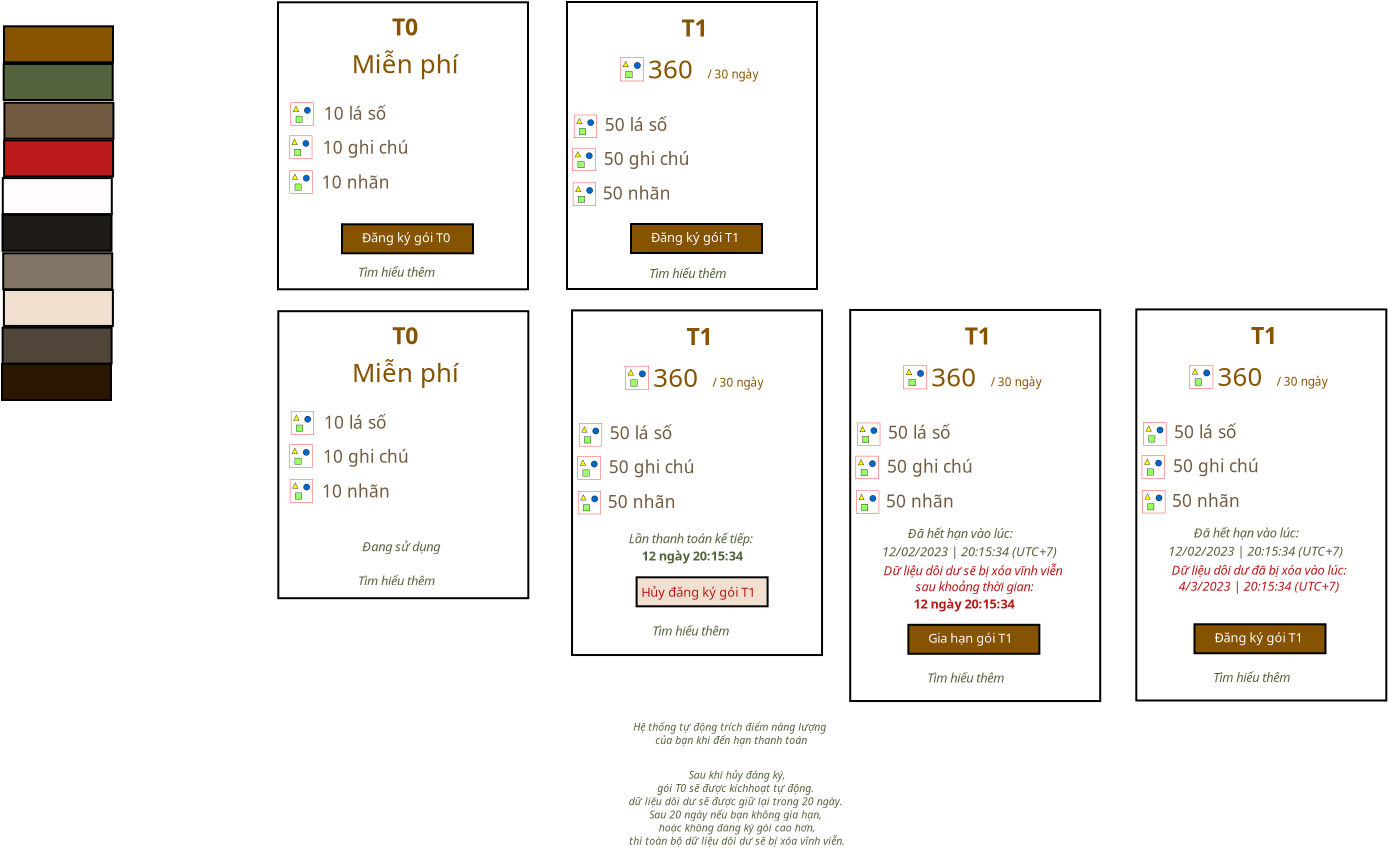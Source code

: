 <?xml version="1.0" encoding="UTF-8"?>
<dia:diagram xmlns:dia="http://www.lysator.liu.se/~alla/dia/">
  <dia:layer name="Background" visible="true" connectable="true" active="true">
    <dia:object type="Standard - Box" version="0" id="O0">
      <dia:attribute name="obj_pos">
        <dia:point val="16.15,1.05"/>
      </dia:attribute>
      <dia:attribute name="obj_bb">
        <dia:rectangle val="16.1,1;28.7,15.45"/>
      </dia:attribute>
      <dia:attribute name="elem_corner">
        <dia:point val="16.15,1.05"/>
      </dia:attribute>
      <dia:attribute name="elem_width">
        <dia:real val="12.5"/>
      </dia:attribute>
      <dia:attribute name="elem_height">
        <dia:real val="14.35"/>
      </dia:attribute>
      <dia:attribute name="show_background">
        <dia:boolean val="true"/>
      </dia:attribute>
    </dia:object>
    <dia:object type="Standard - Text" version="1" id="O1">
      <dia:attribute name="obj_pos">
        <dia:point val="23.388,8.162"/>
      </dia:attribute>
      <dia:attribute name="obj_bb">
        <dia:rectangle val="23.388,7.568;23.388,8.313"/>
      </dia:attribute>
      <dia:attribute name="text">
        <dia:composite type="text">
          <dia:attribute name="string">
            <dia:string>##</dia:string>
          </dia:attribute>
          <dia:attribute name="font">
            <dia:font family="sans" style="0" name="Helvetica"/>
          </dia:attribute>
          <dia:attribute name="height">
            <dia:real val="0.8"/>
          </dia:attribute>
          <dia:attribute name="pos">
            <dia:point val="23.388,8.162"/>
          </dia:attribute>
          <dia:attribute name="color">
            <dia:color val="#000000ff"/>
          </dia:attribute>
          <dia:attribute name="alignment">
            <dia:enum val="0"/>
          </dia:attribute>
        </dia:composite>
      </dia:attribute>
      <dia:attribute name="valign">
        <dia:enum val="3"/>
      </dia:attribute>
    </dia:object>
    <dia:object type="Standard - Text" version="1" id="O2">
      <dia:attribute name="obj_pos">
        <dia:point val="21.844,2.705"/>
      </dia:attribute>
      <dia:attribute name="obj_bb">
        <dia:rectangle val="21.844,1.639;23.426,2.976"/>
      </dia:attribute>
      <dia:attribute name="text">
        <dia:composite type="text">
          <dia:attribute name="string">
            <dia:string>#T0#</dia:string>
          </dia:attribute>
          <dia:attribute name="font">
            <dia:font family="sans" style="80" name="Helvetica-Bold"/>
          </dia:attribute>
          <dia:attribute name="height">
            <dia:real val="1.435"/>
          </dia:attribute>
          <dia:attribute name="pos">
            <dia:point val="21.844,2.705"/>
          </dia:attribute>
          <dia:attribute name="color">
            <dia:color val="#865300ff"/>
          </dia:attribute>
          <dia:attribute name="alignment">
            <dia:enum val="0"/>
          </dia:attribute>
        </dia:composite>
      </dia:attribute>
      <dia:attribute name="valign">
        <dia:enum val="3"/>
      </dia:attribute>
    </dia:object>
    <dia:object type="Standard - Text" version="1" id="O3">
      <dia:attribute name="obj_pos">
        <dia:point val="19.839,4.591"/>
      </dia:attribute>
      <dia:attribute name="obj_bb">
        <dia:rectangle val="19.839,3.394;25.357,4.895"/>
      </dia:attribute>
      <dia:attribute name="text">
        <dia:composite type="text">
          <dia:attribute name="string">
            <dia:string>#Miễn phí#</dia:string>
          </dia:attribute>
          <dia:attribute name="font">
            <dia:font family="sans" style="0" name="Helvetica"/>
          </dia:attribute>
          <dia:attribute name="height">
            <dia:real val="1.611"/>
          </dia:attribute>
          <dia:attribute name="pos">
            <dia:point val="19.839,4.591"/>
          </dia:attribute>
          <dia:attribute name="color">
            <dia:color val="#865300ff"/>
          </dia:attribute>
          <dia:attribute name="alignment">
            <dia:enum val="0"/>
          </dia:attribute>
        </dia:composite>
      </dia:attribute>
      <dia:attribute name="valign">
        <dia:enum val="3"/>
      </dia:attribute>
    </dia:object>
    <dia:object type="Standard - Text" version="1" id="O4">
      <dia:attribute name="obj_pos">
        <dia:point val="9.9,3.1"/>
      </dia:attribute>
      <dia:attribute name="obj_bb">
        <dia:rectangle val="9.9,2.506;9.9,3.251"/>
      </dia:attribute>
      <dia:attribute name="text">
        <dia:composite type="text">
          <dia:attribute name="string">
            <dia:string>##</dia:string>
          </dia:attribute>
          <dia:attribute name="font">
            <dia:font family="sans" style="0" name="Helvetica"/>
          </dia:attribute>
          <dia:attribute name="height">
            <dia:real val="0.8"/>
          </dia:attribute>
          <dia:attribute name="pos">
            <dia:point val="9.9,3.1"/>
          </dia:attribute>
          <dia:attribute name="color">
            <dia:color val="#000000ff"/>
          </dia:attribute>
          <dia:attribute name="alignment">
            <dia:enum val="0"/>
          </dia:attribute>
        </dia:composite>
      </dia:attribute>
      <dia:attribute name="valign">
        <dia:enum val="3"/>
      </dia:attribute>
    </dia:object>
    <dia:object type="Standard - Text" version="1" id="O5">
      <dia:attribute name="obj_pos">
        <dia:point val="18.438,6.926"/>
      </dia:attribute>
      <dia:attribute name="obj_bb">
        <dia:rectangle val="18.438,6.122;21.838,7.13"/>
      </dia:attribute>
      <dia:attribute name="text">
        <dia:composite type="text">
          <dia:attribute name="string">
            <dia:string>#10 lá số#</dia:string>
          </dia:attribute>
          <dia:attribute name="font">
            <dia:font family="sans" style="0" name="Helvetica"/>
          </dia:attribute>
          <dia:attribute name="height">
            <dia:real val="1.082"/>
          </dia:attribute>
          <dia:attribute name="pos">
            <dia:point val="18.438,6.926"/>
          </dia:attribute>
          <dia:attribute name="color">
            <dia:color val="#715a41ff"/>
          </dia:attribute>
          <dia:attribute name="alignment">
            <dia:enum val="0"/>
          </dia:attribute>
        </dia:composite>
      </dia:attribute>
      <dia:attribute name="valign">
        <dia:enum val="3"/>
      </dia:attribute>
    </dia:object>
    <dia:object type="Standard - Text" version="1" id="O6">
      <dia:attribute name="obj_pos">
        <dia:point val="18.388,8.626"/>
      </dia:attribute>
      <dia:attribute name="obj_bb">
        <dia:rectangle val="18.388,7.822;22.953,8.83"/>
      </dia:attribute>
      <dia:attribute name="text">
        <dia:composite type="text">
          <dia:attribute name="string">
            <dia:string>#10 ghi chú#</dia:string>
          </dia:attribute>
          <dia:attribute name="font">
            <dia:font family="sans" style="0" name="Helvetica"/>
          </dia:attribute>
          <dia:attribute name="height">
            <dia:real val="1.082"/>
          </dia:attribute>
          <dia:attribute name="pos">
            <dia:point val="18.388,8.626"/>
          </dia:attribute>
          <dia:attribute name="color">
            <dia:color val="#715a41ff"/>
          </dia:attribute>
          <dia:attribute name="alignment">
            <dia:enum val="0"/>
          </dia:attribute>
        </dia:composite>
      </dia:attribute>
      <dia:attribute name="valign">
        <dia:enum val="3"/>
      </dia:attribute>
    </dia:object>
    <dia:object type="Standard - Text" version="1" id="O7">
      <dia:attribute name="obj_pos">
        <dia:point val="18.338,10.361"/>
      </dia:attribute>
      <dia:attribute name="obj_bb">
        <dia:rectangle val="18.338,9.557;21.893,10.565"/>
      </dia:attribute>
      <dia:attribute name="text">
        <dia:composite type="text">
          <dia:attribute name="string">
            <dia:string>#10 nhãn#</dia:string>
          </dia:attribute>
          <dia:attribute name="font">
            <dia:font family="sans" style="0" name="Helvetica"/>
          </dia:attribute>
          <dia:attribute name="height">
            <dia:real val="1.082"/>
          </dia:attribute>
          <dia:attribute name="pos">
            <dia:point val="18.338,10.361"/>
          </dia:attribute>
          <dia:attribute name="color">
            <dia:color val="#715a41ff"/>
          </dia:attribute>
          <dia:attribute name="alignment">
            <dia:enum val="0"/>
          </dia:attribute>
        </dia:composite>
      </dia:attribute>
      <dia:attribute name="valign">
        <dia:enum val="3"/>
      </dia:attribute>
    </dia:object>
    <dia:object type="Standard - Box" version="0" id="O8">
      <dia:attribute name="obj_pos">
        <dia:point val="19.35,12.15"/>
      </dia:attribute>
      <dia:attribute name="obj_bb">
        <dia:rectangle val="19.3,12.1;25.95,13.65"/>
      </dia:attribute>
      <dia:attribute name="elem_corner">
        <dia:point val="19.35,12.15"/>
      </dia:attribute>
      <dia:attribute name="elem_width">
        <dia:real val="6.55"/>
      </dia:attribute>
      <dia:attribute name="elem_height">
        <dia:real val="1.45"/>
      </dia:attribute>
      <dia:attribute name="inner_color">
        <dia:color val="#865300ff"/>
      </dia:attribute>
      <dia:attribute name="show_background">
        <dia:boolean val="true"/>
      </dia:attribute>
    </dia:object>
    <dia:object type="Standard - Text" version="1" id="O9">
      <dia:attribute name="obj_pos">
        <dia:point val="22.625,12.875"/>
      </dia:attribute>
      <dia:attribute name="obj_bb">
        <dia:rectangle val="22.625,12.281;22.625,13.026"/>
      </dia:attribute>
      <dia:attribute name="text">
        <dia:composite type="text">
          <dia:attribute name="string">
            <dia:string>##</dia:string>
          </dia:attribute>
          <dia:attribute name="font">
            <dia:font family="sans" style="0" name="Helvetica"/>
          </dia:attribute>
          <dia:attribute name="height">
            <dia:real val="0.8"/>
          </dia:attribute>
          <dia:attribute name="pos">
            <dia:point val="22.625,12.875"/>
          </dia:attribute>
          <dia:attribute name="color">
            <dia:color val="#000000ff"/>
          </dia:attribute>
          <dia:attribute name="alignment">
            <dia:enum val="0"/>
          </dia:attribute>
        </dia:composite>
      </dia:attribute>
      <dia:attribute name="valign">
        <dia:enum val="3"/>
      </dia:attribute>
      <dia:connections>
        <dia:connection handle="0" to="O8" connection="8"/>
      </dia:connections>
    </dia:object>
    <dia:object type="Standard - Text" version="1" id="O10">
      <dia:attribute name="obj_pos">
        <dia:point val="22.625,12.875"/>
      </dia:attribute>
      <dia:attribute name="obj_bb">
        <dia:rectangle val="22.625,12.281;22.625,13.026"/>
      </dia:attribute>
      <dia:attribute name="text">
        <dia:composite type="text">
          <dia:attribute name="string">
            <dia:string>##</dia:string>
          </dia:attribute>
          <dia:attribute name="font">
            <dia:font family="sans" style="0" name="Helvetica"/>
          </dia:attribute>
          <dia:attribute name="height">
            <dia:real val="0.8"/>
          </dia:attribute>
          <dia:attribute name="pos">
            <dia:point val="22.625,12.875"/>
          </dia:attribute>
          <dia:attribute name="color">
            <dia:color val="#000000ff"/>
          </dia:attribute>
          <dia:attribute name="alignment">
            <dia:enum val="0"/>
          </dia:attribute>
        </dia:composite>
      </dia:attribute>
      <dia:attribute name="valign">
        <dia:enum val="3"/>
      </dia:attribute>
      <dia:connections>
        <dia:connection handle="0" to="O8" connection="8"/>
      </dia:connections>
    </dia:object>
    <dia:object type="Standard - Text" version="1" id="O11">
      <dia:attribute name="obj_pos">
        <dia:point val="20.35,13.05"/>
      </dia:attribute>
      <dia:attribute name="obj_bb">
        <dia:rectangle val="20.35,12.456;25.16,13.201"/>
      </dia:attribute>
      <dia:attribute name="text">
        <dia:composite type="text">
          <dia:attribute name="string">
            <dia:string>#Đăng ký gói T0#</dia:string>
          </dia:attribute>
          <dia:attribute name="font">
            <dia:font family="sans" style="0" name="Helvetica"/>
          </dia:attribute>
          <dia:attribute name="height">
            <dia:real val="0.8"/>
          </dia:attribute>
          <dia:attribute name="pos">
            <dia:point val="20.35,13.05"/>
          </dia:attribute>
          <dia:attribute name="color">
            <dia:color val="#fffbffff"/>
          </dia:attribute>
          <dia:attribute name="alignment">
            <dia:enum val="0"/>
          </dia:attribute>
        </dia:composite>
      </dia:attribute>
      <dia:attribute name="valign">
        <dia:enum val="3"/>
      </dia:attribute>
    </dia:object>
    <dia:object type="Standard - Box" version="0" id="O12">
      <dia:attribute name="obj_pos">
        <dia:point val="30.6,1.035"/>
      </dia:attribute>
      <dia:attribute name="obj_bb">
        <dia:rectangle val="30.55,0.985;43.15,15.435"/>
      </dia:attribute>
      <dia:attribute name="elem_corner">
        <dia:point val="30.6,1.035"/>
      </dia:attribute>
      <dia:attribute name="elem_width">
        <dia:real val="12.5"/>
      </dia:attribute>
      <dia:attribute name="elem_height">
        <dia:real val="14.35"/>
      </dia:attribute>
      <dia:attribute name="show_background">
        <dia:boolean val="true"/>
      </dia:attribute>
    </dia:object>
    <dia:object type="Standard - Text" version="1" id="O13">
      <dia:attribute name="obj_pos">
        <dia:point val="37.439,8.715"/>
      </dia:attribute>
      <dia:attribute name="obj_bb">
        <dia:rectangle val="37.439,8.12;37.439,8.865"/>
      </dia:attribute>
      <dia:attribute name="text">
        <dia:composite type="text">
          <dia:attribute name="string">
            <dia:string>##</dia:string>
          </dia:attribute>
          <dia:attribute name="font">
            <dia:font family="sans" style="0" name="Helvetica"/>
          </dia:attribute>
          <dia:attribute name="height">
            <dia:real val="0.8"/>
          </dia:attribute>
          <dia:attribute name="pos">
            <dia:point val="37.439,8.715"/>
          </dia:attribute>
          <dia:attribute name="color">
            <dia:color val="#000000ff"/>
          </dia:attribute>
          <dia:attribute name="alignment">
            <dia:enum val="0"/>
          </dia:attribute>
        </dia:composite>
      </dia:attribute>
      <dia:attribute name="valign">
        <dia:enum val="3"/>
      </dia:attribute>
    </dia:object>
    <dia:object type="Standard - Text" version="1" id="O14">
      <dia:attribute name="obj_pos">
        <dia:point val="36.329,2.761"/>
      </dia:attribute>
      <dia:attribute name="obj_bb">
        <dia:rectangle val="36.329,1.695;37.912,3.031"/>
      </dia:attribute>
      <dia:attribute name="text">
        <dia:composite type="text">
          <dia:attribute name="string">
            <dia:string>#T1#</dia:string>
          </dia:attribute>
          <dia:attribute name="font">
            <dia:font family="sans" style="80" name="Helvetica-Bold"/>
          </dia:attribute>
          <dia:attribute name="height">
            <dia:real val="1.435"/>
          </dia:attribute>
          <dia:attribute name="pos">
            <dia:point val="36.329,2.761"/>
          </dia:attribute>
          <dia:attribute name="color">
            <dia:color val="#865300ff"/>
          </dia:attribute>
          <dia:attribute name="alignment">
            <dia:enum val="0"/>
          </dia:attribute>
        </dia:composite>
      </dia:attribute>
      <dia:attribute name="valign">
        <dia:enum val="3"/>
      </dia:attribute>
    </dia:object>
    <dia:object type="Standard - Text" version="1" id="O15">
      <dia:attribute name="obj_pos">
        <dia:point val="34.656,4.859"/>
      </dia:attribute>
      <dia:attribute name="obj_bb">
        <dia:rectangle val="34.656,3.662;37.116,5.163"/>
      </dia:attribute>
      <dia:attribute name="text">
        <dia:composite type="text">
          <dia:attribute name="string">
            <dia:string>#360#</dia:string>
          </dia:attribute>
          <dia:attribute name="font">
            <dia:font family="sans" style="0" name="Helvetica"/>
          </dia:attribute>
          <dia:attribute name="height">
            <dia:real val="1.611"/>
          </dia:attribute>
          <dia:attribute name="pos">
            <dia:point val="34.656,4.859"/>
          </dia:attribute>
          <dia:attribute name="color">
            <dia:color val="#865300ff"/>
          </dia:attribute>
          <dia:attribute name="alignment">
            <dia:enum val="0"/>
          </dia:attribute>
        </dia:composite>
      </dia:attribute>
      <dia:attribute name="valign">
        <dia:enum val="3"/>
      </dia:attribute>
    </dia:object>
    <dia:object type="Standard - Text" version="1" id="O16">
      <dia:attribute name="obj_pos">
        <dia:point val="32.489,7.478"/>
      </dia:attribute>
      <dia:attribute name="obj_bb">
        <dia:rectangle val="32.489,6.675;35.889,7.682"/>
      </dia:attribute>
      <dia:attribute name="text">
        <dia:composite type="text">
          <dia:attribute name="string">
            <dia:string>#50 lá số#</dia:string>
          </dia:attribute>
          <dia:attribute name="font">
            <dia:font family="sans" style="0" name="Helvetica"/>
          </dia:attribute>
          <dia:attribute name="height">
            <dia:real val="1.082"/>
          </dia:attribute>
          <dia:attribute name="pos">
            <dia:point val="32.489,7.478"/>
          </dia:attribute>
          <dia:attribute name="color">
            <dia:color val="#715a41ff"/>
          </dia:attribute>
          <dia:attribute name="alignment">
            <dia:enum val="0"/>
          </dia:attribute>
        </dia:composite>
      </dia:attribute>
      <dia:attribute name="valign">
        <dia:enum val="3"/>
      </dia:attribute>
    </dia:object>
    <dia:object type="Standard - Text" version="1" id="O17">
      <dia:attribute name="obj_pos">
        <dia:point val="32.439,9.178"/>
      </dia:attribute>
      <dia:attribute name="obj_bb">
        <dia:rectangle val="32.439,8.375;37.004,9.382"/>
      </dia:attribute>
      <dia:attribute name="text">
        <dia:composite type="text">
          <dia:attribute name="string">
            <dia:string>#50 ghi chú#</dia:string>
          </dia:attribute>
          <dia:attribute name="font">
            <dia:font family="sans" style="0" name="Helvetica"/>
          </dia:attribute>
          <dia:attribute name="height">
            <dia:real val="1.082"/>
          </dia:attribute>
          <dia:attribute name="pos">
            <dia:point val="32.439,9.178"/>
          </dia:attribute>
          <dia:attribute name="color">
            <dia:color val="#715a41ff"/>
          </dia:attribute>
          <dia:attribute name="alignment">
            <dia:enum val="0"/>
          </dia:attribute>
        </dia:composite>
      </dia:attribute>
      <dia:attribute name="valign">
        <dia:enum val="3"/>
      </dia:attribute>
    </dia:object>
    <dia:object type="Standard - Text" version="1" id="O18">
      <dia:attribute name="obj_pos">
        <dia:point val="32.389,10.913"/>
      </dia:attribute>
      <dia:attribute name="obj_bb">
        <dia:rectangle val="32.389,10.11;35.944,11.117"/>
      </dia:attribute>
      <dia:attribute name="text">
        <dia:composite type="text">
          <dia:attribute name="string">
            <dia:string>#50 nhãn#</dia:string>
          </dia:attribute>
          <dia:attribute name="font">
            <dia:font family="sans" style="0" name="Helvetica"/>
          </dia:attribute>
          <dia:attribute name="height">
            <dia:real val="1.082"/>
          </dia:attribute>
          <dia:attribute name="pos">
            <dia:point val="32.389,10.913"/>
          </dia:attribute>
          <dia:attribute name="color">
            <dia:color val="#715a41ff"/>
          </dia:attribute>
          <dia:attribute name="alignment">
            <dia:enum val="0"/>
          </dia:attribute>
        </dia:composite>
      </dia:attribute>
      <dia:attribute name="valign">
        <dia:enum val="3"/>
      </dia:attribute>
    </dia:object>
    <dia:object type="Standard - Box" version="0" id="O19">
      <dia:attribute name="obj_pos">
        <dia:point val="33.8,12.135"/>
      </dia:attribute>
      <dia:attribute name="obj_bb">
        <dia:rectangle val="33.75,12.085;40.4,13.635"/>
      </dia:attribute>
      <dia:attribute name="elem_corner">
        <dia:point val="33.8,12.135"/>
      </dia:attribute>
      <dia:attribute name="elem_width">
        <dia:real val="6.55"/>
      </dia:attribute>
      <dia:attribute name="elem_height">
        <dia:real val="1.45"/>
      </dia:attribute>
      <dia:attribute name="inner_color">
        <dia:color val="#865300ff"/>
      </dia:attribute>
      <dia:attribute name="show_background">
        <dia:boolean val="true"/>
      </dia:attribute>
    </dia:object>
    <dia:object type="Standard - Text" version="1" id="O20">
      <dia:attribute name="obj_pos">
        <dia:point val="37.075,12.86"/>
      </dia:attribute>
      <dia:attribute name="obj_bb">
        <dia:rectangle val="37.075,12.266;37.075,13.011"/>
      </dia:attribute>
      <dia:attribute name="text">
        <dia:composite type="text">
          <dia:attribute name="string">
            <dia:string>##</dia:string>
          </dia:attribute>
          <dia:attribute name="font">
            <dia:font family="sans" style="0" name="Helvetica"/>
          </dia:attribute>
          <dia:attribute name="height">
            <dia:real val="0.8"/>
          </dia:attribute>
          <dia:attribute name="pos">
            <dia:point val="37.075,12.86"/>
          </dia:attribute>
          <dia:attribute name="color">
            <dia:color val="#000000ff"/>
          </dia:attribute>
          <dia:attribute name="alignment">
            <dia:enum val="0"/>
          </dia:attribute>
        </dia:composite>
      </dia:attribute>
      <dia:attribute name="valign">
        <dia:enum val="3"/>
      </dia:attribute>
      <dia:connections>
        <dia:connection handle="0" to="O19" connection="8"/>
      </dia:connections>
    </dia:object>
    <dia:object type="Standard - Text" version="1" id="O21">
      <dia:attribute name="obj_pos">
        <dia:point val="37.075,12.86"/>
      </dia:attribute>
      <dia:attribute name="obj_bb">
        <dia:rectangle val="37.075,12.266;37.075,13.011"/>
      </dia:attribute>
      <dia:attribute name="text">
        <dia:composite type="text">
          <dia:attribute name="string">
            <dia:string>##</dia:string>
          </dia:attribute>
          <dia:attribute name="font">
            <dia:font family="sans" style="0" name="Helvetica"/>
          </dia:attribute>
          <dia:attribute name="height">
            <dia:real val="0.8"/>
          </dia:attribute>
          <dia:attribute name="pos">
            <dia:point val="37.075,12.86"/>
          </dia:attribute>
          <dia:attribute name="color">
            <dia:color val="#000000ff"/>
          </dia:attribute>
          <dia:attribute name="alignment">
            <dia:enum val="0"/>
          </dia:attribute>
        </dia:composite>
      </dia:attribute>
      <dia:attribute name="valign">
        <dia:enum val="3"/>
      </dia:attribute>
      <dia:connections>
        <dia:connection handle="0" to="O19" connection="8"/>
      </dia:connections>
    </dia:object>
    <dia:object type="Standard - Text" version="1" id="O22">
      <dia:attribute name="obj_pos">
        <dia:point val="34.8,13.035"/>
      </dia:attribute>
      <dia:attribute name="obj_bb">
        <dia:rectangle val="34.8,12.441;39.61,13.186"/>
      </dia:attribute>
      <dia:attribute name="text">
        <dia:composite type="text">
          <dia:attribute name="string">
            <dia:string>#Đăng ký gói T1#</dia:string>
          </dia:attribute>
          <dia:attribute name="font">
            <dia:font family="sans" style="0" name="Helvetica"/>
          </dia:attribute>
          <dia:attribute name="height">
            <dia:real val="0.8"/>
          </dia:attribute>
          <dia:attribute name="pos">
            <dia:point val="34.8,13.035"/>
          </dia:attribute>
          <dia:attribute name="color">
            <dia:color val="#fffbffff"/>
          </dia:attribute>
          <dia:attribute name="alignment">
            <dia:enum val="0"/>
          </dia:attribute>
        </dia:composite>
      </dia:attribute>
      <dia:attribute name="valign">
        <dia:enum val="3"/>
      </dia:attribute>
    </dia:object>
    <dia:object type="Standard - Box" version="0" id="O23">
      <dia:attribute name="obj_pos">
        <dia:point val="2.45,2.25"/>
      </dia:attribute>
      <dia:attribute name="obj_bb">
        <dia:rectangle val="2.4,2.2;7.95,4.1"/>
      </dia:attribute>
      <dia:attribute name="elem_corner">
        <dia:point val="2.45,2.25"/>
      </dia:attribute>
      <dia:attribute name="elem_width">
        <dia:real val="5.45"/>
      </dia:attribute>
      <dia:attribute name="elem_height">
        <dia:real val="1.8"/>
      </dia:attribute>
      <dia:attribute name="inner_color">
        <dia:color val="#865300ff"/>
      </dia:attribute>
      <dia:attribute name="show_background">
        <dia:boolean val="true"/>
      </dia:attribute>
    </dia:object>
    <dia:object type="Standard - Box" version="0" id="O24">
      <dia:attribute name="obj_pos">
        <dia:point val="2.435,4.135"/>
      </dia:attribute>
      <dia:attribute name="obj_bb">
        <dia:rectangle val="2.385,4.085;7.935,5.985"/>
      </dia:attribute>
      <dia:attribute name="elem_corner">
        <dia:point val="2.435,4.135"/>
      </dia:attribute>
      <dia:attribute name="elem_width">
        <dia:real val="5.45"/>
      </dia:attribute>
      <dia:attribute name="elem_height">
        <dia:real val="1.8"/>
      </dia:attribute>
      <dia:attribute name="inner_color">
        <dia:color val="#54633dff"/>
      </dia:attribute>
      <dia:attribute name="show_background">
        <dia:boolean val="true"/>
      </dia:attribute>
    </dia:object>
    <dia:object type="Standard - Box" version="0" id="O25">
      <dia:attribute name="obj_pos">
        <dia:point val="2.47,6.07"/>
      </dia:attribute>
      <dia:attribute name="obj_bb">
        <dia:rectangle val="2.42,6.02;7.97,7.92"/>
      </dia:attribute>
      <dia:attribute name="elem_corner">
        <dia:point val="2.47,6.07"/>
      </dia:attribute>
      <dia:attribute name="elem_width">
        <dia:real val="5.45"/>
      </dia:attribute>
      <dia:attribute name="elem_height">
        <dia:real val="1.8"/>
      </dia:attribute>
      <dia:attribute name="inner_color">
        <dia:color val="#715a41ff"/>
      </dia:attribute>
      <dia:attribute name="show_background">
        <dia:boolean val="true"/>
      </dia:attribute>
    </dia:object>
    <dia:object type="Standard - Box" version="0" id="O26">
      <dia:attribute name="obj_pos">
        <dia:point val="2.455,7.955"/>
      </dia:attribute>
      <dia:attribute name="obj_bb">
        <dia:rectangle val="2.405,7.905;7.955,9.805"/>
      </dia:attribute>
      <dia:attribute name="elem_corner">
        <dia:point val="2.455,7.955"/>
      </dia:attribute>
      <dia:attribute name="elem_width">
        <dia:real val="5.45"/>
      </dia:attribute>
      <dia:attribute name="elem_height">
        <dia:real val="1.8"/>
      </dia:attribute>
      <dia:attribute name="inner_color">
        <dia:color val="#ba1a1aff"/>
      </dia:attribute>
      <dia:attribute name="show_background">
        <dia:boolean val="true"/>
      </dia:attribute>
    </dia:object>
    <dia:object type="Standard - Box" version="0" id="O27">
      <dia:attribute name="obj_pos">
        <dia:point val="2.39,9.84"/>
      </dia:attribute>
      <dia:attribute name="obj_bb">
        <dia:rectangle val="2.34,9.79;7.89,11.69"/>
      </dia:attribute>
      <dia:attribute name="elem_corner">
        <dia:point val="2.39,9.84"/>
      </dia:attribute>
      <dia:attribute name="elem_width">
        <dia:real val="5.45"/>
      </dia:attribute>
      <dia:attribute name="elem_height">
        <dia:real val="1.8"/>
      </dia:attribute>
      <dia:attribute name="inner_color">
        <dia:color val="#fffbffff"/>
      </dia:attribute>
      <dia:attribute name="show_background">
        <dia:boolean val="true"/>
      </dia:attribute>
    </dia:object>
    <dia:object type="Standard - Box" version="0" id="O28">
      <dia:attribute name="obj_pos">
        <dia:point val="2.375,11.675"/>
      </dia:attribute>
      <dia:attribute name="obj_bb">
        <dia:rectangle val="2.325,11.625;7.875,13.525"/>
      </dia:attribute>
      <dia:attribute name="elem_corner">
        <dia:point val="2.375,11.675"/>
      </dia:attribute>
      <dia:attribute name="elem_width">
        <dia:real val="5.45"/>
      </dia:attribute>
      <dia:attribute name="elem_height">
        <dia:real val="1.8"/>
      </dia:attribute>
      <dia:attribute name="inner_color">
        <dia:color val="#1f1b16ff"/>
      </dia:attribute>
      <dia:attribute name="show_background">
        <dia:boolean val="true"/>
      </dia:attribute>
    </dia:object>
    <dia:object type="Standard - Box" version="0" id="O29">
      <dia:attribute name="obj_pos">
        <dia:point val="2.41,13.598"/>
      </dia:attribute>
      <dia:attribute name="obj_bb">
        <dia:rectangle val="2.36,13.547;7.91,15.447"/>
      </dia:attribute>
      <dia:attribute name="elem_corner">
        <dia:point val="2.41,13.598"/>
      </dia:attribute>
      <dia:attribute name="elem_width">
        <dia:real val="5.45"/>
      </dia:attribute>
      <dia:attribute name="elem_height">
        <dia:real val="1.8"/>
      </dia:attribute>
      <dia:attribute name="inner_color">
        <dia:color val="#827568ff"/>
      </dia:attribute>
      <dia:attribute name="show_background">
        <dia:boolean val="true"/>
      </dia:attribute>
    </dia:object>
    <dia:object type="Standard - Box" version="0" id="O30">
      <dia:attribute name="obj_pos">
        <dia:point val="2.445,15.432"/>
      </dia:attribute>
      <dia:attribute name="obj_bb">
        <dia:rectangle val="2.395,15.383;7.945,17.282"/>
      </dia:attribute>
      <dia:attribute name="elem_corner">
        <dia:point val="2.445,15.432"/>
      </dia:attribute>
      <dia:attribute name="elem_width">
        <dia:real val="5.45"/>
      </dia:attribute>
      <dia:attribute name="elem_height">
        <dia:real val="1.8"/>
      </dia:attribute>
      <dia:attribute name="inner_color">
        <dia:color val="#f1e0d0ff"/>
      </dia:attribute>
      <dia:attribute name="show_background">
        <dia:boolean val="true"/>
      </dia:attribute>
    </dia:object>
    <dia:object type="Standard - Box" version="0" id="O31">
      <dia:attribute name="obj_pos">
        <dia:point val="2.38,17.317"/>
      </dia:attribute>
      <dia:attribute name="obj_bb">
        <dia:rectangle val="2.33,17.267;7.88,19.168"/>
      </dia:attribute>
      <dia:attribute name="elem_corner">
        <dia:point val="2.38,17.317"/>
      </dia:attribute>
      <dia:attribute name="elem_width">
        <dia:real val="5.45"/>
      </dia:attribute>
      <dia:attribute name="elem_height">
        <dia:real val="1.8"/>
      </dia:attribute>
      <dia:attribute name="inner_color">
        <dia:color val="#504539ff"/>
      </dia:attribute>
      <dia:attribute name="show_background">
        <dia:boolean val="true"/>
      </dia:attribute>
    </dia:object>
    <dia:object type="Standard - Box" version="0" id="O32">
      <dia:attribute name="obj_pos">
        <dia:point val="2.35,19.135"/>
      </dia:attribute>
      <dia:attribute name="obj_bb">
        <dia:rectangle val="2.3,19.085;7.85,20.985"/>
      </dia:attribute>
      <dia:attribute name="elem_corner">
        <dia:point val="2.35,19.135"/>
      </dia:attribute>
      <dia:attribute name="elem_width">
        <dia:real val="5.45"/>
      </dia:attribute>
      <dia:attribute name="elem_height">
        <dia:real val="1.8"/>
      </dia:attribute>
      <dia:attribute name="inner_color">
        <dia:color val="#2b1700ff"/>
      </dia:attribute>
      <dia:attribute name="show_background">
        <dia:boolean val="true"/>
      </dia:attribute>
    </dia:object>
    <dia:object type="Standard - Image" version="0" id="O33">
      <dia:attribute name="obj_pos">
        <dia:point val="33.26,3.813"/>
      </dia:attribute>
      <dia:attribute name="obj_bb">
        <dia:rectangle val="33.26,3.813;34.441,4.993"/>
      </dia:attribute>
      <dia:attribute name="elem_corner">
        <dia:point val="33.26,3.813"/>
      </dia:attribute>
      <dia:attribute name="elem_width">
        <dia:real val="1.181"/>
      </dia:attribute>
      <dia:attribute name="elem_height">
        <dia:real val="1.181"/>
      </dia:attribute>
      <dia:attribute name="draw_border">
        <dia:boolean val="false"/>
      </dia:attribute>
      <dia:attribute name="keep_aspect">
        <dia:boolean val="true"/>
      </dia:attribute>
      <dia:attribute name="file">
        <dia:string>#icons/water_ec.png#</dia:string>
      </dia:attribute>
    </dia:object>
    <dia:object type="Standard - Image" version="0" id="O34">
      <dia:attribute name="obj_pos">
        <dia:point val="16.78,6.064"/>
      </dia:attribute>
      <dia:attribute name="obj_bb">
        <dia:rectangle val="16.78,6.064;17.933,7.217"/>
      </dia:attribute>
      <dia:attribute name="elem_corner">
        <dia:point val="16.78,6.064"/>
      </dia:attribute>
      <dia:attribute name="elem_width">
        <dia:real val="1.153"/>
      </dia:attribute>
      <dia:attribute name="elem_height">
        <dia:real val="1.153"/>
      </dia:attribute>
      <dia:attribute name="border_color">
        <dia:color val="#715a41ff"/>
      </dia:attribute>
      <dia:attribute name="draw_border">
        <dia:boolean val="false"/>
      </dia:attribute>
      <dia:attribute name="keep_aspect">
        <dia:boolean val="true"/>
      </dia:attribute>
      <dia:attribute name="file">
        <dia:string>#icons/done_FILL0_wght400_GRAD0_opsz48.svg#</dia:string>
      </dia:attribute>
    </dia:object>
    <dia:object type="Standard - Image" version="0" id="O35">
      <dia:attribute name="obj_pos">
        <dia:point val="16.707,7.718"/>
      </dia:attribute>
      <dia:attribute name="obj_bb">
        <dia:rectangle val="16.707,7.718;17.86,8.871"/>
      </dia:attribute>
      <dia:attribute name="elem_corner">
        <dia:point val="16.707,7.718"/>
      </dia:attribute>
      <dia:attribute name="elem_width">
        <dia:real val="1.153"/>
      </dia:attribute>
      <dia:attribute name="elem_height">
        <dia:real val="1.153"/>
      </dia:attribute>
      <dia:attribute name="border_color">
        <dia:color val="#715a41ff"/>
      </dia:attribute>
      <dia:attribute name="draw_border">
        <dia:boolean val="false"/>
      </dia:attribute>
      <dia:attribute name="keep_aspect">
        <dia:boolean val="true"/>
      </dia:attribute>
      <dia:attribute name="file">
        <dia:string>#icons/done_FILL0_wght400_GRAD0_opsz48.svg#</dia:string>
      </dia:attribute>
    </dia:object>
    <dia:object type="Standard - Image" version="0" id="O36">
      <dia:attribute name="obj_pos">
        <dia:point val="16.728,9.457"/>
      </dia:attribute>
      <dia:attribute name="obj_bb">
        <dia:rectangle val="16.728,9.457;17.881,10.61"/>
      </dia:attribute>
      <dia:attribute name="elem_corner">
        <dia:point val="16.728,9.457"/>
      </dia:attribute>
      <dia:attribute name="elem_width">
        <dia:real val="1.153"/>
      </dia:attribute>
      <dia:attribute name="elem_height">
        <dia:real val="1.153"/>
      </dia:attribute>
      <dia:attribute name="border_color">
        <dia:color val="#715a41ff"/>
      </dia:attribute>
      <dia:attribute name="draw_border">
        <dia:boolean val="false"/>
      </dia:attribute>
      <dia:attribute name="keep_aspect">
        <dia:boolean val="true"/>
      </dia:attribute>
      <dia:attribute name="file">
        <dia:string>#icons/done_FILL0_wght400_GRAD0_opsz48.svg#</dia:string>
      </dia:attribute>
    </dia:object>
    <dia:object type="Standard - Text" version="1" id="O37">
      <dia:attribute name="obj_pos">
        <dia:point val="37.628,4.855"/>
      </dia:attribute>
      <dia:attribute name="obj_bb">
        <dia:rectangle val="37.628,4.314;40.383,4.993"/>
      </dia:attribute>
      <dia:attribute name="text">
        <dia:composite type="text">
          <dia:attribute name="string">
            <dia:string>#/ 30 ngày#</dia:string>
          </dia:attribute>
          <dia:attribute name="font">
            <dia:font family="sans" style="0" name="Helvetica"/>
          </dia:attribute>
          <dia:attribute name="height">
            <dia:real val="0.73"/>
          </dia:attribute>
          <dia:attribute name="pos">
            <dia:point val="37.628,4.855"/>
          </dia:attribute>
          <dia:attribute name="color">
            <dia:color val="#865300ff"/>
          </dia:attribute>
          <dia:attribute name="alignment">
            <dia:enum val="0"/>
          </dia:attribute>
        </dia:composite>
      </dia:attribute>
      <dia:attribute name="valign">
        <dia:enum val="3"/>
      </dia:attribute>
    </dia:object>
    <dia:object type="Standard - Image" version="0" id="O38">
      <dia:attribute name="obj_pos">
        <dia:point val="30.947,6.677"/>
      </dia:attribute>
      <dia:attribute name="obj_bb">
        <dia:rectangle val="30.947,6.677;32.1,7.83"/>
      </dia:attribute>
      <dia:attribute name="elem_corner">
        <dia:point val="30.947,6.677"/>
      </dia:attribute>
      <dia:attribute name="elem_width">
        <dia:real val="1.153"/>
      </dia:attribute>
      <dia:attribute name="elem_height">
        <dia:real val="1.153"/>
      </dia:attribute>
      <dia:attribute name="border_color">
        <dia:color val="#715a41ff"/>
      </dia:attribute>
      <dia:attribute name="draw_border">
        <dia:boolean val="false"/>
      </dia:attribute>
      <dia:attribute name="keep_aspect">
        <dia:boolean val="true"/>
      </dia:attribute>
      <dia:attribute name="file">
        <dia:string>#icons/done_FILL0_wght400_GRAD0_opsz48.svg#</dia:string>
      </dia:attribute>
    </dia:object>
    <dia:object type="Standard - Image" version="0" id="O39">
      <dia:attribute name="obj_pos">
        <dia:point val="30.874,8.332"/>
      </dia:attribute>
      <dia:attribute name="obj_bb">
        <dia:rectangle val="30.874,8.332;32.027,9.484"/>
      </dia:attribute>
      <dia:attribute name="elem_corner">
        <dia:point val="30.874,8.332"/>
      </dia:attribute>
      <dia:attribute name="elem_width">
        <dia:real val="1.153"/>
      </dia:attribute>
      <dia:attribute name="elem_height">
        <dia:real val="1.153"/>
      </dia:attribute>
      <dia:attribute name="border_color">
        <dia:color val="#715a41ff"/>
      </dia:attribute>
      <dia:attribute name="draw_border">
        <dia:boolean val="false"/>
      </dia:attribute>
      <dia:attribute name="keep_aspect">
        <dia:boolean val="true"/>
      </dia:attribute>
      <dia:attribute name="file">
        <dia:string>#icons/done_FILL0_wght400_GRAD0_opsz48.svg#</dia:string>
      </dia:attribute>
    </dia:object>
    <dia:object type="Standard - Image" version="0" id="O40">
      <dia:attribute name="obj_pos">
        <dia:point val="30.895,10.07"/>
      </dia:attribute>
      <dia:attribute name="obj_bb">
        <dia:rectangle val="30.895,10.07;32.048,11.223"/>
      </dia:attribute>
      <dia:attribute name="elem_corner">
        <dia:point val="30.895,10.07"/>
      </dia:attribute>
      <dia:attribute name="elem_width">
        <dia:real val="1.153"/>
      </dia:attribute>
      <dia:attribute name="elem_height">
        <dia:real val="1.153"/>
      </dia:attribute>
      <dia:attribute name="border_color">
        <dia:color val="#715a41ff"/>
      </dia:attribute>
      <dia:attribute name="draw_border">
        <dia:boolean val="false"/>
      </dia:attribute>
      <dia:attribute name="keep_aspect">
        <dia:boolean val="true"/>
      </dia:attribute>
      <dia:attribute name="file">
        <dia:string>#icons/done_FILL0_wght400_GRAD0_opsz48.svg#</dia:string>
      </dia:attribute>
    </dia:object>
    <dia:object type="Standard - Box" version="0" id="O41">
      <dia:attribute name="obj_pos">
        <dia:point val="30.852,16.455"/>
      </dia:attribute>
      <dia:attribute name="obj_bb">
        <dia:rectangle val="30.802,16.405;43.402,33.737"/>
      </dia:attribute>
      <dia:attribute name="elem_corner">
        <dia:point val="30.852,16.455"/>
      </dia:attribute>
      <dia:attribute name="elem_width">
        <dia:real val="12.5"/>
      </dia:attribute>
      <dia:attribute name="elem_height">
        <dia:real val="17.232"/>
      </dia:attribute>
      <dia:attribute name="show_background">
        <dia:boolean val="true"/>
      </dia:attribute>
    </dia:object>
    <dia:object type="Standard - Text" version="1" id="O42">
      <dia:attribute name="obj_pos">
        <dia:point val="37.691,24.134"/>
      </dia:attribute>
      <dia:attribute name="obj_bb">
        <dia:rectangle val="37.691,23.54;37.691,24.285"/>
      </dia:attribute>
      <dia:attribute name="text">
        <dia:composite type="text">
          <dia:attribute name="string">
            <dia:string>##</dia:string>
          </dia:attribute>
          <dia:attribute name="font">
            <dia:font family="sans" style="0" name="Helvetica"/>
          </dia:attribute>
          <dia:attribute name="height">
            <dia:real val="0.8"/>
          </dia:attribute>
          <dia:attribute name="pos">
            <dia:point val="37.691,24.134"/>
          </dia:attribute>
          <dia:attribute name="color">
            <dia:color val="#000000ff"/>
          </dia:attribute>
          <dia:attribute name="alignment">
            <dia:enum val="0"/>
          </dia:attribute>
        </dia:composite>
      </dia:attribute>
      <dia:attribute name="valign">
        <dia:enum val="3"/>
      </dia:attribute>
    </dia:object>
    <dia:object type="Standard - Text" version="1" id="O43">
      <dia:attribute name="obj_pos">
        <dia:point val="36.581,18.18"/>
      </dia:attribute>
      <dia:attribute name="obj_bb">
        <dia:rectangle val="36.581,17.115;38.164,18.451"/>
      </dia:attribute>
      <dia:attribute name="text">
        <dia:composite type="text">
          <dia:attribute name="string">
            <dia:string>#T1#</dia:string>
          </dia:attribute>
          <dia:attribute name="font">
            <dia:font family="sans" style="80" name="Helvetica-Bold"/>
          </dia:attribute>
          <dia:attribute name="height">
            <dia:real val="1.435"/>
          </dia:attribute>
          <dia:attribute name="pos">
            <dia:point val="36.581,18.18"/>
          </dia:attribute>
          <dia:attribute name="color">
            <dia:color val="#865300ff"/>
          </dia:attribute>
          <dia:attribute name="alignment">
            <dia:enum val="0"/>
          </dia:attribute>
        </dia:composite>
      </dia:attribute>
      <dia:attribute name="valign">
        <dia:enum val="3"/>
      </dia:attribute>
    </dia:object>
    <dia:object type="Standard - Text" version="1" id="O44">
      <dia:attribute name="obj_pos">
        <dia:point val="34.908,20.279"/>
      </dia:attribute>
      <dia:attribute name="obj_bb">
        <dia:rectangle val="34.908,19.082;37.368,20.582"/>
      </dia:attribute>
      <dia:attribute name="text">
        <dia:composite type="text">
          <dia:attribute name="string">
            <dia:string>#360#</dia:string>
          </dia:attribute>
          <dia:attribute name="font">
            <dia:font family="sans" style="0" name="Helvetica"/>
          </dia:attribute>
          <dia:attribute name="height">
            <dia:real val="1.611"/>
          </dia:attribute>
          <dia:attribute name="pos">
            <dia:point val="34.908,20.279"/>
          </dia:attribute>
          <dia:attribute name="color">
            <dia:color val="#865300ff"/>
          </dia:attribute>
          <dia:attribute name="alignment">
            <dia:enum val="0"/>
          </dia:attribute>
        </dia:composite>
      </dia:attribute>
      <dia:attribute name="valign">
        <dia:enum val="3"/>
      </dia:attribute>
    </dia:object>
    <dia:object type="Standard - Text" version="1" id="O45">
      <dia:attribute name="obj_pos">
        <dia:point val="32.74,22.898"/>
      </dia:attribute>
      <dia:attribute name="obj_bb">
        <dia:rectangle val="32.74,22.094;36.141,23.102"/>
      </dia:attribute>
      <dia:attribute name="text">
        <dia:composite type="text">
          <dia:attribute name="string">
            <dia:string>#50 lá số#</dia:string>
          </dia:attribute>
          <dia:attribute name="font">
            <dia:font family="sans" style="0" name="Helvetica"/>
          </dia:attribute>
          <dia:attribute name="height">
            <dia:real val="1.082"/>
          </dia:attribute>
          <dia:attribute name="pos">
            <dia:point val="32.74,22.898"/>
          </dia:attribute>
          <dia:attribute name="color">
            <dia:color val="#715a41ff"/>
          </dia:attribute>
          <dia:attribute name="alignment">
            <dia:enum val="0"/>
          </dia:attribute>
        </dia:composite>
      </dia:attribute>
      <dia:attribute name="valign">
        <dia:enum val="3"/>
      </dia:attribute>
    </dia:object>
    <dia:object type="Standard - Text" version="1" id="O46">
      <dia:attribute name="obj_pos">
        <dia:point val="32.691,24.598"/>
      </dia:attribute>
      <dia:attribute name="obj_bb">
        <dia:rectangle val="32.691,23.794;37.255,24.802"/>
      </dia:attribute>
      <dia:attribute name="text">
        <dia:composite type="text">
          <dia:attribute name="string">
            <dia:string>#50 ghi chú#</dia:string>
          </dia:attribute>
          <dia:attribute name="font">
            <dia:font family="sans" style="0" name="Helvetica"/>
          </dia:attribute>
          <dia:attribute name="height">
            <dia:real val="1.082"/>
          </dia:attribute>
          <dia:attribute name="pos">
            <dia:point val="32.691,24.598"/>
          </dia:attribute>
          <dia:attribute name="color">
            <dia:color val="#715a41ff"/>
          </dia:attribute>
          <dia:attribute name="alignment">
            <dia:enum val="0"/>
          </dia:attribute>
        </dia:composite>
      </dia:attribute>
      <dia:attribute name="valign">
        <dia:enum val="3"/>
      </dia:attribute>
    </dia:object>
    <dia:object type="Standard - Text" version="1" id="O47">
      <dia:attribute name="obj_pos">
        <dia:point val="32.641,26.333"/>
      </dia:attribute>
      <dia:attribute name="obj_bb">
        <dia:rectangle val="32.641,25.529;36.196,26.537"/>
      </dia:attribute>
      <dia:attribute name="text">
        <dia:composite type="text">
          <dia:attribute name="string">
            <dia:string>#50 nhãn#</dia:string>
          </dia:attribute>
          <dia:attribute name="font">
            <dia:font family="sans" style="0" name="Helvetica"/>
          </dia:attribute>
          <dia:attribute name="height">
            <dia:real val="1.082"/>
          </dia:attribute>
          <dia:attribute name="pos">
            <dia:point val="32.641,26.333"/>
          </dia:attribute>
          <dia:attribute name="color">
            <dia:color val="#715a41ff"/>
          </dia:attribute>
          <dia:attribute name="alignment">
            <dia:enum val="0"/>
          </dia:attribute>
        </dia:composite>
      </dia:attribute>
      <dia:attribute name="valign">
        <dia:enum val="3"/>
      </dia:attribute>
    </dia:object>
    <dia:object type="Standard - Box" version="0" id="O48">
      <dia:attribute name="obj_pos">
        <dia:point val="34.08,29.801"/>
      </dia:attribute>
      <dia:attribute name="obj_bb">
        <dia:rectangle val="34.03,29.751;40.68,31.301"/>
      </dia:attribute>
      <dia:attribute name="elem_corner">
        <dia:point val="34.08,29.801"/>
      </dia:attribute>
      <dia:attribute name="elem_width">
        <dia:real val="6.55"/>
      </dia:attribute>
      <dia:attribute name="elem_height">
        <dia:real val="1.45"/>
      </dia:attribute>
      <dia:attribute name="inner_color">
        <dia:color val="#f1e0d0ff"/>
      </dia:attribute>
      <dia:attribute name="show_background">
        <dia:boolean val="true"/>
      </dia:attribute>
    </dia:object>
    <dia:object type="Standard - Text" version="1" id="O49">
      <dia:attribute name="obj_pos">
        <dia:point val="37.355,30.526"/>
      </dia:attribute>
      <dia:attribute name="obj_bb">
        <dia:rectangle val="37.355,29.932;37.355,30.677"/>
      </dia:attribute>
      <dia:attribute name="text">
        <dia:composite type="text">
          <dia:attribute name="string">
            <dia:string>##</dia:string>
          </dia:attribute>
          <dia:attribute name="font">
            <dia:font family="sans" style="0" name="Helvetica"/>
          </dia:attribute>
          <dia:attribute name="height">
            <dia:real val="0.8"/>
          </dia:attribute>
          <dia:attribute name="pos">
            <dia:point val="37.355,30.526"/>
          </dia:attribute>
          <dia:attribute name="color">
            <dia:color val="#000000ff"/>
          </dia:attribute>
          <dia:attribute name="alignment">
            <dia:enum val="0"/>
          </dia:attribute>
        </dia:composite>
      </dia:attribute>
      <dia:attribute name="valign">
        <dia:enum val="3"/>
      </dia:attribute>
      <dia:connections>
        <dia:connection handle="0" to="O48" connection="8"/>
      </dia:connections>
    </dia:object>
    <dia:object type="Standard - Text" version="1" id="O50">
      <dia:attribute name="obj_pos">
        <dia:point val="37.355,30.526"/>
      </dia:attribute>
      <dia:attribute name="obj_bb">
        <dia:rectangle val="37.355,29.932;37.355,30.677"/>
      </dia:attribute>
      <dia:attribute name="text">
        <dia:composite type="text">
          <dia:attribute name="string">
            <dia:string>##</dia:string>
          </dia:attribute>
          <dia:attribute name="font">
            <dia:font family="sans" style="0" name="Helvetica"/>
          </dia:attribute>
          <dia:attribute name="height">
            <dia:real val="0.8"/>
          </dia:attribute>
          <dia:attribute name="pos">
            <dia:point val="37.355,30.526"/>
          </dia:attribute>
          <dia:attribute name="color">
            <dia:color val="#000000ff"/>
          </dia:attribute>
          <dia:attribute name="alignment">
            <dia:enum val="0"/>
          </dia:attribute>
        </dia:composite>
      </dia:attribute>
      <dia:attribute name="valign">
        <dia:enum val="3"/>
      </dia:attribute>
      <dia:connections>
        <dia:connection handle="0" to="O48" connection="8"/>
      </dia:connections>
    </dia:object>
    <dia:object type="Standard - Text" version="1" id="O51">
      <dia:attribute name="obj_pos">
        <dia:point val="34.309,30.778"/>
      </dia:attribute>
      <dia:attribute name="obj_bb">
        <dia:rectangle val="34.309,30.184;40.502,30.929"/>
      </dia:attribute>
      <dia:attribute name="text">
        <dia:composite type="text">
          <dia:attribute name="string">
            <dia:string>#Hủy đăng ký gói T1#</dia:string>
          </dia:attribute>
          <dia:attribute name="font">
            <dia:font family="sans" style="0" name="Helvetica"/>
          </dia:attribute>
          <dia:attribute name="height">
            <dia:real val="0.8"/>
          </dia:attribute>
          <dia:attribute name="pos">
            <dia:point val="34.309,30.778"/>
          </dia:attribute>
          <dia:attribute name="color">
            <dia:color val="#ba1a1aff"/>
          </dia:attribute>
          <dia:attribute name="alignment">
            <dia:enum val="0"/>
          </dia:attribute>
        </dia:composite>
      </dia:attribute>
      <dia:attribute name="valign">
        <dia:enum val="3"/>
      </dia:attribute>
    </dia:object>
    <dia:object type="Standard - Image" version="0" id="O52">
      <dia:attribute name="obj_pos">
        <dia:point val="33.512,19.232"/>
      </dia:attribute>
      <dia:attribute name="obj_bb">
        <dia:rectangle val="33.512,19.232;34.693,20.413"/>
      </dia:attribute>
      <dia:attribute name="elem_corner">
        <dia:point val="33.512,19.232"/>
      </dia:attribute>
      <dia:attribute name="elem_width">
        <dia:real val="1.181"/>
      </dia:attribute>
      <dia:attribute name="elem_height">
        <dia:real val="1.181"/>
      </dia:attribute>
      <dia:attribute name="draw_border">
        <dia:boolean val="false"/>
      </dia:attribute>
      <dia:attribute name="keep_aspect">
        <dia:boolean val="true"/>
      </dia:attribute>
      <dia:attribute name="file">
        <dia:string>#icons/water_ec.png#</dia:string>
      </dia:attribute>
    </dia:object>
    <dia:object type="Standard - Text" version="1" id="O53">
      <dia:attribute name="obj_pos">
        <dia:point val="37.88,20.275"/>
      </dia:attribute>
      <dia:attribute name="obj_bb">
        <dia:rectangle val="37.88,19.733;40.635,20.413"/>
      </dia:attribute>
      <dia:attribute name="text">
        <dia:composite type="text">
          <dia:attribute name="string">
            <dia:string>#/ 30 ngày#</dia:string>
          </dia:attribute>
          <dia:attribute name="font">
            <dia:font family="sans" style="0" name="Helvetica"/>
          </dia:attribute>
          <dia:attribute name="height">
            <dia:real val="0.73"/>
          </dia:attribute>
          <dia:attribute name="pos">
            <dia:point val="37.88,20.275"/>
          </dia:attribute>
          <dia:attribute name="color">
            <dia:color val="#865300ff"/>
          </dia:attribute>
          <dia:attribute name="alignment">
            <dia:enum val="0"/>
          </dia:attribute>
        </dia:composite>
      </dia:attribute>
      <dia:attribute name="valign">
        <dia:enum val="3"/>
      </dia:attribute>
    </dia:object>
    <dia:object type="Standard - Image" version="0" id="O54">
      <dia:attribute name="obj_pos">
        <dia:point val="31.199,22.097"/>
      </dia:attribute>
      <dia:attribute name="obj_bb">
        <dia:rectangle val="31.199,22.097;32.352,23.25"/>
      </dia:attribute>
      <dia:attribute name="elem_corner">
        <dia:point val="31.199,22.097"/>
      </dia:attribute>
      <dia:attribute name="elem_width">
        <dia:real val="1.153"/>
      </dia:attribute>
      <dia:attribute name="elem_height">
        <dia:real val="1.153"/>
      </dia:attribute>
      <dia:attribute name="border_color">
        <dia:color val="#715a41ff"/>
      </dia:attribute>
      <dia:attribute name="draw_border">
        <dia:boolean val="false"/>
      </dia:attribute>
      <dia:attribute name="keep_aspect">
        <dia:boolean val="true"/>
      </dia:attribute>
      <dia:attribute name="file">
        <dia:string>#icons/done_FILL0_wght400_GRAD0_opsz48.svg#</dia:string>
      </dia:attribute>
    </dia:object>
    <dia:object type="Standard - Image" version="0" id="O55">
      <dia:attribute name="obj_pos">
        <dia:point val="31.126,23.751"/>
      </dia:attribute>
      <dia:attribute name="obj_bb">
        <dia:rectangle val="31.126,23.751;32.279,24.904"/>
      </dia:attribute>
      <dia:attribute name="elem_corner">
        <dia:point val="31.126,23.751"/>
      </dia:attribute>
      <dia:attribute name="elem_width">
        <dia:real val="1.153"/>
      </dia:attribute>
      <dia:attribute name="elem_height">
        <dia:real val="1.153"/>
      </dia:attribute>
      <dia:attribute name="border_color">
        <dia:color val="#715a41ff"/>
      </dia:attribute>
      <dia:attribute name="draw_border">
        <dia:boolean val="false"/>
      </dia:attribute>
      <dia:attribute name="keep_aspect">
        <dia:boolean val="true"/>
      </dia:attribute>
      <dia:attribute name="file">
        <dia:string>#icons/done_FILL0_wght400_GRAD0_opsz48.svg#</dia:string>
      </dia:attribute>
    </dia:object>
    <dia:object type="Standard - Image" version="0" id="O56">
      <dia:attribute name="obj_pos">
        <dia:point val="31.147,25.49"/>
      </dia:attribute>
      <dia:attribute name="obj_bb">
        <dia:rectangle val="31.147,25.49;32.3,26.642"/>
      </dia:attribute>
      <dia:attribute name="elem_corner">
        <dia:point val="31.147,25.49"/>
      </dia:attribute>
      <dia:attribute name="elem_width">
        <dia:real val="1.153"/>
      </dia:attribute>
      <dia:attribute name="elem_height">
        <dia:real val="1.153"/>
      </dia:attribute>
      <dia:attribute name="border_color">
        <dia:color val="#715a41ff"/>
      </dia:attribute>
      <dia:attribute name="draw_border">
        <dia:boolean val="false"/>
      </dia:attribute>
      <dia:attribute name="keep_aspect">
        <dia:boolean val="true"/>
      </dia:attribute>
      <dia:attribute name="file">
        <dia:string>#icons/done_FILL0_wght400_GRAD0_opsz48.svg#</dia:string>
      </dia:attribute>
    </dia:object>
    <dia:object type="Standard - Box" version="0" id="O57">
      <dia:attribute name="obj_pos">
        <dia:point val="16.166,16.495"/>
      </dia:attribute>
      <dia:attribute name="obj_bb">
        <dia:rectangle val="16.116,16.445;28.716,30.895"/>
      </dia:attribute>
      <dia:attribute name="elem_corner">
        <dia:point val="16.166,16.495"/>
      </dia:attribute>
      <dia:attribute name="elem_width">
        <dia:real val="12.5"/>
      </dia:attribute>
      <dia:attribute name="elem_height">
        <dia:real val="14.35"/>
      </dia:attribute>
      <dia:attribute name="show_background">
        <dia:boolean val="true"/>
      </dia:attribute>
    </dia:object>
    <dia:object type="Standard - Text" version="1" id="O58">
      <dia:attribute name="obj_pos">
        <dia:point val="23.404,23.607"/>
      </dia:attribute>
      <dia:attribute name="obj_bb">
        <dia:rectangle val="23.404,23.013;23.404,23.758"/>
      </dia:attribute>
      <dia:attribute name="text">
        <dia:composite type="text">
          <dia:attribute name="string">
            <dia:string>##</dia:string>
          </dia:attribute>
          <dia:attribute name="font">
            <dia:font family="sans" style="0" name="Helvetica"/>
          </dia:attribute>
          <dia:attribute name="height">
            <dia:real val="0.8"/>
          </dia:attribute>
          <dia:attribute name="pos">
            <dia:point val="23.404,23.607"/>
          </dia:attribute>
          <dia:attribute name="color">
            <dia:color val="#000000ff"/>
          </dia:attribute>
          <dia:attribute name="alignment">
            <dia:enum val="0"/>
          </dia:attribute>
        </dia:composite>
      </dia:attribute>
      <dia:attribute name="valign">
        <dia:enum val="3"/>
      </dia:attribute>
    </dia:object>
    <dia:object type="Standard - Text" version="1" id="O59">
      <dia:attribute name="obj_pos">
        <dia:point val="21.86,18.15"/>
      </dia:attribute>
      <dia:attribute name="obj_bb">
        <dia:rectangle val="21.86,17.085;23.443,18.421"/>
      </dia:attribute>
      <dia:attribute name="text">
        <dia:composite type="text">
          <dia:attribute name="string">
            <dia:string>#T0#</dia:string>
          </dia:attribute>
          <dia:attribute name="font">
            <dia:font family="sans" style="80" name="Helvetica-Bold"/>
          </dia:attribute>
          <dia:attribute name="height">
            <dia:real val="1.435"/>
          </dia:attribute>
          <dia:attribute name="pos">
            <dia:point val="21.86,18.15"/>
          </dia:attribute>
          <dia:attribute name="color">
            <dia:color val="#865300ff"/>
          </dia:attribute>
          <dia:attribute name="alignment">
            <dia:enum val="0"/>
          </dia:attribute>
        </dia:composite>
      </dia:attribute>
      <dia:attribute name="valign">
        <dia:enum val="3"/>
      </dia:attribute>
    </dia:object>
    <dia:object type="Standard - Text" version="1" id="O60">
      <dia:attribute name="obj_pos">
        <dia:point val="19.856,20.036"/>
      </dia:attribute>
      <dia:attribute name="obj_bb">
        <dia:rectangle val="19.856,18.84;25.373,20.34"/>
      </dia:attribute>
      <dia:attribute name="text">
        <dia:composite type="text">
          <dia:attribute name="string">
            <dia:string>#Miễn phí#</dia:string>
          </dia:attribute>
          <dia:attribute name="font">
            <dia:font family="sans" style="0" name="Helvetica"/>
          </dia:attribute>
          <dia:attribute name="height">
            <dia:real val="1.611"/>
          </dia:attribute>
          <dia:attribute name="pos">
            <dia:point val="19.856,20.036"/>
          </dia:attribute>
          <dia:attribute name="color">
            <dia:color val="#865300ff"/>
          </dia:attribute>
          <dia:attribute name="alignment">
            <dia:enum val="0"/>
          </dia:attribute>
        </dia:composite>
      </dia:attribute>
      <dia:attribute name="valign">
        <dia:enum val="3"/>
      </dia:attribute>
    </dia:object>
    <dia:object type="Standard - Text" version="1" id="O61">
      <dia:attribute name="obj_pos">
        <dia:point val="18.454,22.371"/>
      </dia:attribute>
      <dia:attribute name="obj_bb">
        <dia:rectangle val="18.454,21.567;21.854,22.575"/>
      </dia:attribute>
      <dia:attribute name="text">
        <dia:composite type="text">
          <dia:attribute name="string">
            <dia:string>#10 lá số#</dia:string>
          </dia:attribute>
          <dia:attribute name="font">
            <dia:font family="sans" style="0" name="Helvetica"/>
          </dia:attribute>
          <dia:attribute name="height">
            <dia:real val="1.082"/>
          </dia:attribute>
          <dia:attribute name="pos">
            <dia:point val="18.454,22.371"/>
          </dia:attribute>
          <dia:attribute name="color">
            <dia:color val="#715a41ff"/>
          </dia:attribute>
          <dia:attribute name="alignment">
            <dia:enum val="0"/>
          </dia:attribute>
        </dia:composite>
      </dia:attribute>
      <dia:attribute name="valign">
        <dia:enum val="3"/>
      </dia:attribute>
    </dia:object>
    <dia:object type="Standard - Text" version="1" id="O62">
      <dia:attribute name="obj_pos">
        <dia:point val="18.404,24.071"/>
      </dia:attribute>
      <dia:attribute name="obj_bb">
        <dia:rectangle val="18.404,23.267;22.969,24.275"/>
      </dia:attribute>
      <dia:attribute name="text">
        <dia:composite type="text">
          <dia:attribute name="string">
            <dia:string>#10 ghi chú#</dia:string>
          </dia:attribute>
          <dia:attribute name="font">
            <dia:font family="sans" style="0" name="Helvetica"/>
          </dia:attribute>
          <dia:attribute name="height">
            <dia:real val="1.082"/>
          </dia:attribute>
          <dia:attribute name="pos">
            <dia:point val="18.404,24.071"/>
          </dia:attribute>
          <dia:attribute name="color">
            <dia:color val="#715a41ff"/>
          </dia:attribute>
          <dia:attribute name="alignment">
            <dia:enum val="0"/>
          </dia:attribute>
        </dia:composite>
      </dia:attribute>
      <dia:attribute name="valign">
        <dia:enum val="3"/>
      </dia:attribute>
    </dia:object>
    <dia:object type="Standard - Text" version="1" id="O63">
      <dia:attribute name="obj_pos">
        <dia:point val="18.354,25.806"/>
      </dia:attribute>
      <dia:attribute name="obj_bb">
        <dia:rectangle val="18.354,25.002;21.909,26.01"/>
      </dia:attribute>
      <dia:attribute name="text">
        <dia:composite type="text">
          <dia:attribute name="string">
            <dia:string>#10 nhãn#</dia:string>
          </dia:attribute>
          <dia:attribute name="font">
            <dia:font family="sans" style="0" name="Helvetica"/>
          </dia:attribute>
          <dia:attribute name="height">
            <dia:real val="1.082"/>
          </dia:attribute>
          <dia:attribute name="pos">
            <dia:point val="18.354,25.806"/>
          </dia:attribute>
          <dia:attribute name="color">
            <dia:color val="#715a41ff"/>
          </dia:attribute>
          <dia:attribute name="alignment">
            <dia:enum val="0"/>
          </dia:attribute>
        </dia:composite>
      </dia:attribute>
      <dia:attribute name="valign">
        <dia:enum val="3"/>
      </dia:attribute>
    </dia:object>
    <dia:object type="Standard - Text" version="1" id="O64">
      <dia:attribute name="obj_pos">
        <dia:point val="34.597,30.86"/>
      </dia:attribute>
      <dia:attribute name="obj_bb">
        <dia:rectangle val="34.597,30.266;34.597,31.011"/>
      </dia:attribute>
      <dia:attribute name="text">
        <dia:composite type="text">
          <dia:attribute name="string">
            <dia:string>##</dia:string>
          </dia:attribute>
          <dia:attribute name="font">
            <dia:font family="sans" style="0" name="Helvetica"/>
          </dia:attribute>
          <dia:attribute name="height">
            <dia:real val="0.8"/>
          </dia:attribute>
          <dia:attribute name="pos">
            <dia:point val="34.597,30.86"/>
          </dia:attribute>
          <dia:attribute name="color">
            <dia:color val="#000000ff"/>
          </dia:attribute>
          <dia:attribute name="alignment">
            <dia:enum val="0"/>
          </dia:attribute>
        </dia:composite>
      </dia:attribute>
      <dia:attribute name="valign">
        <dia:enum val="3"/>
      </dia:attribute>
    </dia:object>
    <dia:object type="Standard - Text" version="1" id="O65">
      <dia:attribute name="obj_pos">
        <dia:point val="34.597,30.86"/>
      </dia:attribute>
      <dia:attribute name="obj_bb">
        <dia:rectangle val="34.597,30.266;34.597,31.011"/>
      </dia:attribute>
      <dia:attribute name="text">
        <dia:composite type="text">
          <dia:attribute name="string">
            <dia:string>##</dia:string>
          </dia:attribute>
          <dia:attribute name="font">
            <dia:font family="sans" style="0" name="Helvetica"/>
          </dia:attribute>
          <dia:attribute name="height">
            <dia:real val="0.8"/>
          </dia:attribute>
          <dia:attribute name="pos">
            <dia:point val="34.597,30.86"/>
          </dia:attribute>
          <dia:attribute name="color">
            <dia:color val="#000000ff"/>
          </dia:attribute>
          <dia:attribute name="alignment">
            <dia:enum val="0"/>
          </dia:attribute>
        </dia:composite>
      </dia:attribute>
      <dia:attribute name="valign">
        <dia:enum val="3"/>
      </dia:attribute>
    </dia:object>
    <dia:object type="Standard - Text" version="1" id="O66">
      <dia:attribute name="obj_pos">
        <dia:point val="20.366,28.495"/>
      </dia:attribute>
      <dia:attribute name="obj_bb">
        <dia:rectangle val="20.366,27.901;24.834,28.646"/>
      </dia:attribute>
      <dia:attribute name="text">
        <dia:composite type="text">
          <dia:attribute name="string">
            <dia:string>#Đang sử dụng#</dia:string>
          </dia:attribute>
          <dia:attribute name="font">
            <dia:font family="sans" style="8" name="Helvetica-Oblique"/>
          </dia:attribute>
          <dia:attribute name="height">
            <dia:real val="0.8"/>
          </dia:attribute>
          <dia:attribute name="pos">
            <dia:point val="20.366,28.495"/>
          </dia:attribute>
          <dia:attribute name="color">
            <dia:color val="#54633dff"/>
          </dia:attribute>
          <dia:attribute name="alignment">
            <dia:enum val="0"/>
          </dia:attribute>
        </dia:composite>
      </dia:attribute>
      <dia:attribute name="valign">
        <dia:enum val="3"/>
      </dia:attribute>
    </dia:object>
    <dia:object type="Standard - Image" version="0" id="O67">
      <dia:attribute name="obj_pos">
        <dia:point val="16.797,21.509"/>
      </dia:attribute>
      <dia:attribute name="obj_bb">
        <dia:rectangle val="16.797,21.509;17.95,22.662"/>
      </dia:attribute>
      <dia:attribute name="elem_corner">
        <dia:point val="16.797,21.509"/>
      </dia:attribute>
      <dia:attribute name="elem_width">
        <dia:real val="1.153"/>
      </dia:attribute>
      <dia:attribute name="elem_height">
        <dia:real val="1.153"/>
      </dia:attribute>
      <dia:attribute name="border_color">
        <dia:color val="#715a41ff"/>
      </dia:attribute>
      <dia:attribute name="draw_border">
        <dia:boolean val="false"/>
      </dia:attribute>
      <dia:attribute name="keep_aspect">
        <dia:boolean val="true"/>
      </dia:attribute>
      <dia:attribute name="file">
        <dia:string>#icons/done_FILL0_wght400_GRAD0_opsz48.svg#</dia:string>
      </dia:attribute>
    </dia:object>
    <dia:object type="Standard - Image" version="0" id="O68">
      <dia:attribute name="obj_pos">
        <dia:point val="16.724,23.164"/>
      </dia:attribute>
      <dia:attribute name="obj_bb">
        <dia:rectangle val="16.724,23.164;17.876,24.316"/>
      </dia:attribute>
      <dia:attribute name="elem_corner">
        <dia:point val="16.724,23.164"/>
      </dia:attribute>
      <dia:attribute name="elem_width">
        <dia:real val="1.153"/>
      </dia:attribute>
      <dia:attribute name="elem_height">
        <dia:real val="1.153"/>
      </dia:attribute>
      <dia:attribute name="border_color">
        <dia:color val="#715a41ff"/>
      </dia:attribute>
      <dia:attribute name="draw_border">
        <dia:boolean val="false"/>
      </dia:attribute>
      <dia:attribute name="keep_aspect">
        <dia:boolean val="true"/>
      </dia:attribute>
      <dia:attribute name="file">
        <dia:string>#icons/done_FILL0_wght400_GRAD0_opsz48.svg#</dia:string>
      </dia:attribute>
    </dia:object>
    <dia:object type="Standard - Image" version="0" id="O69">
      <dia:attribute name="obj_pos">
        <dia:point val="16.745,24.902"/>
      </dia:attribute>
      <dia:attribute name="obj_bb">
        <dia:rectangle val="16.745,24.902;17.897,26.055"/>
      </dia:attribute>
      <dia:attribute name="elem_corner">
        <dia:point val="16.745,24.902"/>
      </dia:attribute>
      <dia:attribute name="elem_width">
        <dia:real val="1.153"/>
      </dia:attribute>
      <dia:attribute name="elem_height">
        <dia:real val="1.153"/>
      </dia:attribute>
      <dia:attribute name="border_color">
        <dia:color val="#715a41ff"/>
      </dia:attribute>
      <dia:attribute name="draw_border">
        <dia:boolean val="false"/>
      </dia:attribute>
      <dia:attribute name="keep_aspect">
        <dia:boolean val="true"/>
      </dia:attribute>
      <dia:attribute name="file">
        <dia:string>#icons/done_FILL0_wght400_GRAD0_opsz48.svg#</dia:string>
      </dia:attribute>
    </dia:object>
    <dia:object type="Standard - Text" version="1" id="O70">
      <dia:attribute name="obj_pos">
        <dia:point val="33.688,28.094"/>
      </dia:attribute>
      <dia:attribute name="obj_bb">
        <dia:rectangle val="33.688,27.5;41.16,28.245"/>
      </dia:attribute>
      <dia:attribute name="text">
        <dia:composite type="text">
          <dia:attribute name="string">
            <dia:string>#Lần thanh toán kế tiếp:#</dia:string>
          </dia:attribute>
          <dia:attribute name="font">
            <dia:font family="sans" style="8" name="Helvetica-Oblique"/>
          </dia:attribute>
          <dia:attribute name="height">
            <dia:real val="0.8"/>
          </dia:attribute>
          <dia:attribute name="pos">
            <dia:point val="33.688,28.094"/>
          </dia:attribute>
          <dia:attribute name="color">
            <dia:color val="#54633dff"/>
          </dia:attribute>
          <dia:attribute name="alignment">
            <dia:enum val="0"/>
          </dia:attribute>
        </dia:composite>
      </dia:attribute>
      <dia:attribute name="valign">
        <dia:enum val="3"/>
      </dia:attribute>
    </dia:object>
    <dia:object type="Standard - Text" version="1" id="O71">
      <dia:attribute name="obj_pos">
        <dia:point val="34.336,28.966"/>
      </dia:attribute>
      <dia:attribute name="obj_bb">
        <dia:rectangle val="34.336,28.372;40.593,29.117"/>
      </dia:attribute>
      <dia:attribute name="text">
        <dia:composite type="text">
          <dia:attribute name="string">
            <dia:string>#12 ngày 20:15:34#</dia:string>
          </dia:attribute>
          <dia:attribute name="font">
            <dia:font family="sans" style="80" name="Helvetica-Bold"/>
          </dia:attribute>
          <dia:attribute name="height">
            <dia:real val="0.8"/>
          </dia:attribute>
          <dia:attribute name="pos">
            <dia:point val="34.336,28.966"/>
          </dia:attribute>
          <dia:attribute name="color">
            <dia:color val="#54633dff"/>
          </dia:attribute>
          <dia:attribute name="alignment">
            <dia:enum val="0"/>
          </dia:attribute>
        </dia:composite>
      </dia:attribute>
      <dia:attribute name="valign">
        <dia:enum val="3"/>
      </dia:attribute>
    </dia:object>
    <dia:object type="Standard - Box" version="0" id="O72">
      <dia:attribute name="obj_pos">
        <dia:point val="44.76,16.433"/>
      </dia:attribute>
      <dia:attribute name="obj_bb">
        <dia:rectangle val="44.71,16.383;57.31,36.037"/>
      </dia:attribute>
      <dia:attribute name="elem_corner">
        <dia:point val="44.76,16.433"/>
      </dia:attribute>
      <dia:attribute name="elem_width">
        <dia:real val="12.5"/>
      </dia:attribute>
      <dia:attribute name="elem_height">
        <dia:real val="19.554"/>
      </dia:attribute>
      <dia:attribute name="show_background">
        <dia:boolean val="true"/>
      </dia:attribute>
    </dia:object>
    <dia:object type="Standard - Text" version="1" id="O73">
      <dia:attribute name="obj_pos">
        <dia:point val="51.599,24.112"/>
      </dia:attribute>
      <dia:attribute name="obj_bb">
        <dia:rectangle val="51.599,23.518;51.599,24.263"/>
      </dia:attribute>
      <dia:attribute name="text">
        <dia:composite type="text">
          <dia:attribute name="string">
            <dia:string>##</dia:string>
          </dia:attribute>
          <dia:attribute name="font">
            <dia:font family="sans" style="0" name="Helvetica"/>
          </dia:attribute>
          <dia:attribute name="height">
            <dia:real val="0.8"/>
          </dia:attribute>
          <dia:attribute name="pos">
            <dia:point val="51.599,24.112"/>
          </dia:attribute>
          <dia:attribute name="color">
            <dia:color val="#000000ff"/>
          </dia:attribute>
          <dia:attribute name="alignment">
            <dia:enum val="0"/>
          </dia:attribute>
        </dia:composite>
      </dia:attribute>
      <dia:attribute name="valign">
        <dia:enum val="3"/>
      </dia:attribute>
    </dia:object>
    <dia:object type="Standard - Text" version="1" id="O74">
      <dia:attribute name="obj_pos">
        <dia:point val="50.489,18.159"/>
      </dia:attribute>
      <dia:attribute name="obj_bb">
        <dia:rectangle val="50.489,17.093;52.072,18.429"/>
      </dia:attribute>
      <dia:attribute name="text">
        <dia:composite type="text">
          <dia:attribute name="string">
            <dia:string>#T1#</dia:string>
          </dia:attribute>
          <dia:attribute name="font">
            <dia:font family="sans" style="80" name="Helvetica-Bold"/>
          </dia:attribute>
          <dia:attribute name="height">
            <dia:real val="1.435"/>
          </dia:attribute>
          <dia:attribute name="pos">
            <dia:point val="50.489,18.159"/>
          </dia:attribute>
          <dia:attribute name="color">
            <dia:color val="#865300ff"/>
          </dia:attribute>
          <dia:attribute name="alignment">
            <dia:enum val="0"/>
          </dia:attribute>
        </dia:composite>
      </dia:attribute>
      <dia:attribute name="valign">
        <dia:enum val="3"/>
      </dia:attribute>
    </dia:object>
    <dia:object type="Standard - Text" version="1" id="O75">
      <dia:attribute name="obj_pos">
        <dia:point val="48.816,20.257"/>
      </dia:attribute>
      <dia:attribute name="obj_bb">
        <dia:rectangle val="48.816,19.06;51.276,20.561"/>
      </dia:attribute>
      <dia:attribute name="text">
        <dia:composite type="text">
          <dia:attribute name="string">
            <dia:string>#360#</dia:string>
          </dia:attribute>
          <dia:attribute name="font">
            <dia:font family="sans" style="0" name="Helvetica"/>
          </dia:attribute>
          <dia:attribute name="height">
            <dia:real val="1.611"/>
          </dia:attribute>
          <dia:attribute name="pos">
            <dia:point val="48.816,20.257"/>
          </dia:attribute>
          <dia:attribute name="color">
            <dia:color val="#865300ff"/>
          </dia:attribute>
          <dia:attribute name="alignment">
            <dia:enum val="0"/>
          </dia:attribute>
        </dia:composite>
      </dia:attribute>
      <dia:attribute name="valign">
        <dia:enum val="3"/>
      </dia:attribute>
    </dia:object>
    <dia:object type="Standard - Text" version="1" id="O76">
      <dia:attribute name="obj_pos">
        <dia:point val="46.649,22.876"/>
      </dia:attribute>
      <dia:attribute name="obj_bb">
        <dia:rectangle val="46.649,22.072;50.049,23.08"/>
      </dia:attribute>
      <dia:attribute name="text">
        <dia:composite type="text">
          <dia:attribute name="string">
            <dia:string>#50 lá số#</dia:string>
          </dia:attribute>
          <dia:attribute name="font">
            <dia:font family="sans" style="0" name="Helvetica"/>
          </dia:attribute>
          <dia:attribute name="height">
            <dia:real val="1.082"/>
          </dia:attribute>
          <dia:attribute name="pos">
            <dia:point val="46.649,22.876"/>
          </dia:attribute>
          <dia:attribute name="color">
            <dia:color val="#715a41ff"/>
          </dia:attribute>
          <dia:attribute name="alignment">
            <dia:enum val="0"/>
          </dia:attribute>
        </dia:composite>
      </dia:attribute>
      <dia:attribute name="valign">
        <dia:enum val="3"/>
      </dia:attribute>
    </dia:object>
    <dia:object type="Standard - Text" version="1" id="O77">
      <dia:attribute name="obj_pos">
        <dia:point val="46.599,24.576"/>
      </dia:attribute>
      <dia:attribute name="obj_bb">
        <dia:rectangle val="46.599,23.772;51.164,24.78"/>
      </dia:attribute>
      <dia:attribute name="text">
        <dia:composite type="text">
          <dia:attribute name="string">
            <dia:string>#50 ghi chú#</dia:string>
          </dia:attribute>
          <dia:attribute name="font">
            <dia:font family="sans" style="0" name="Helvetica"/>
          </dia:attribute>
          <dia:attribute name="height">
            <dia:real val="1.082"/>
          </dia:attribute>
          <dia:attribute name="pos">
            <dia:point val="46.599,24.576"/>
          </dia:attribute>
          <dia:attribute name="color">
            <dia:color val="#715a41ff"/>
          </dia:attribute>
          <dia:attribute name="alignment">
            <dia:enum val="0"/>
          </dia:attribute>
        </dia:composite>
      </dia:attribute>
      <dia:attribute name="valign">
        <dia:enum val="3"/>
      </dia:attribute>
    </dia:object>
    <dia:object type="Standard - Text" version="1" id="O78">
      <dia:attribute name="obj_pos">
        <dia:point val="46.549,26.311"/>
      </dia:attribute>
      <dia:attribute name="obj_bb">
        <dia:rectangle val="46.549,25.507;50.104,26.515"/>
      </dia:attribute>
      <dia:attribute name="text">
        <dia:composite type="text">
          <dia:attribute name="string">
            <dia:string>#50 nhãn#</dia:string>
          </dia:attribute>
          <dia:attribute name="font">
            <dia:font family="sans" style="0" name="Helvetica"/>
          </dia:attribute>
          <dia:attribute name="height">
            <dia:real val="1.082"/>
          </dia:attribute>
          <dia:attribute name="pos">
            <dia:point val="46.549,26.311"/>
          </dia:attribute>
          <dia:attribute name="color">
            <dia:color val="#715a41ff"/>
          </dia:attribute>
          <dia:attribute name="alignment">
            <dia:enum val="0"/>
          </dia:attribute>
        </dia:composite>
      </dia:attribute>
      <dia:attribute name="valign">
        <dia:enum val="3"/>
      </dia:attribute>
    </dia:object>
    <dia:object type="Standard - Image" version="0" id="O79">
      <dia:attribute name="obj_pos">
        <dia:point val="47.42,19.211"/>
      </dia:attribute>
      <dia:attribute name="obj_bb">
        <dia:rectangle val="47.42,19.211;48.601,20.391"/>
      </dia:attribute>
      <dia:attribute name="elem_corner">
        <dia:point val="47.42,19.211"/>
      </dia:attribute>
      <dia:attribute name="elem_width">
        <dia:real val="1.181"/>
      </dia:attribute>
      <dia:attribute name="elem_height">
        <dia:real val="1.181"/>
      </dia:attribute>
      <dia:attribute name="draw_border">
        <dia:boolean val="false"/>
      </dia:attribute>
      <dia:attribute name="keep_aspect">
        <dia:boolean val="true"/>
      </dia:attribute>
      <dia:attribute name="file">
        <dia:string>#icons/water_ec.png#</dia:string>
      </dia:attribute>
    </dia:object>
    <dia:object type="Standard - Text" version="1" id="O80">
      <dia:attribute name="obj_pos">
        <dia:point val="51.788,20.253"/>
      </dia:attribute>
      <dia:attribute name="obj_bb">
        <dia:rectangle val="51.788,19.712;54.543,20.391"/>
      </dia:attribute>
      <dia:attribute name="text">
        <dia:composite type="text">
          <dia:attribute name="string">
            <dia:string>#/ 30 ngày#</dia:string>
          </dia:attribute>
          <dia:attribute name="font">
            <dia:font family="sans" style="0" name="Helvetica"/>
          </dia:attribute>
          <dia:attribute name="height">
            <dia:real val="0.73"/>
          </dia:attribute>
          <dia:attribute name="pos">
            <dia:point val="51.788,20.253"/>
          </dia:attribute>
          <dia:attribute name="color">
            <dia:color val="#865300ff"/>
          </dia:attribute>
          <dia:attribute name="alignment">
            <dia:enum val="0"/>
          </dia:attribute>
        </dia:composite>
      </dia:attribute>
      <dia:attribute name="valign">
        <dia:enum val="3"/>
      </dia:attribute>
    </dia:object>
    <dia:object type="Standard - Image" version="0" id="O81">
      <dia:attribute name="obj_pos">
        <dia:point val="45.107,22.075"/>
      </dia:attribute>
      <dia:attribute name="obj_bb">
        <dia:rectangle val="45.107,22.075;46.26,23.228"/>
      </dia:attribute>
      <dia:attribute name="elem_corner">
        <dia:point val="45.107,22.075"/>
      </dia:attribute>
      <dia:attribute name="elem_width">
        <dia:real val="1.153"/>
      </dia:attribute>
      <dia:attribute name="elem_height">
        <dia:real val="1.153"/>
      </dia:attribute>
      <dia:attribute name="border_color">
        <dia:color val="#715a41ff"/>
      </dia:attribute>
      <dia:attribute name="draw_border">
        <dia:boolean val="false"/>
      </dia:attribute>
      <dia:attribute name="keep_aspect">
        <dia:boolean val="true"/>
      </dia:attribute>
      <dia:attribute name="file">
        <dia:string>#icons/done_FILL0_wght400_GRAD0_opsz48.svg#</dia:string>
      </dia:attribute>
    </dia:object>
    <dia:object type="Standard - Image" version="0" id="O82">
      <dia:attribute name="obj_pos">
        <dia:point val="45.034,23.73"/>
      </dia:attribute>
      <dia:attribute name="obj_bb">
        <dia:rectangle val="45.034,23.73;46.187,24.882"/>
      </dia:attribute>
      <dia:attribute name="elem_corner">
        <dia:point val="45.034,23.73"/>
      </dia:attribute>
      <dia:attribute name="elem_width">
        <dia:real val="1.153"/>
      </dia:attribute>
      <dia:attribute name="elem_height">
        <dia:real val="1.153"/>
      </dia:attribute>
      <dia:attribute name="border_color">
        <dia:color val="#715a41ff"/>
      </dia:attribute>
      <dia:attribute name="draw_border">
        <dia:boolean val="false"/>
      </dia:attribute>
      <dia:attribute name="keep_aspect">
        <dia:boolean val="true"/>
      </dia:attribute>
      <dia:attribute name="file">
        <dia:string>#icons/done_FILL0_wght400_GRAD0_opsz48.svg#</dia:string>
      </dia:attribute>
    </dia:object>
    <dia:object type="Standard - Image" version="0" id="O83">
      <dia:attribute name="obj_pos">
        <dia:point val="45.055,25.468"/>
      </dia:attribute>
      <dia:attribute name="obj_bb">
        <dia:rectangle val="45.055,25.468;46.208,26.621"/>
      </dia:attribute>
      <dia:attribute name="elem_corner">
        <dia:point val="45.055,25.468"/>
      </dia:attribute>
      <dia:attribute name="elem_width">
        <dia:real val="1.153"/>
      </dia:attribute>
      <dia:attribute name="elem_height">
        <dia:real val="1.153"/>
      </dia:attribute>
      <dia:attribute name="border_color">
        <dia:color val="#715a41ff"/>
      </dia:attribute>
      <dia:attribute name="draw_border">
        <dia:boolean val="false"/>
      </dia:attribute>
      <dia:attribute name="keep_aspect">
        <dia:boolean val="true"/>
      </dia:attribute>
      <dia:attribute name="file">
        <dia:string>#icons/done_FILL0_wght400_GRAD0_opsz48.svg#</dia:string>
      </dia:attribute>
    </dia:object>
    <dia:object type="Standard - Text" version="1" id="O84">
      <dia:attribute name="obj_pos">
        <dia:point val="47.635,27.841"/>
      </dia:attribute>
      <dia:attribute name="obj_bb">
        <dia:rectangle val="47.635,27.247;53.9,27.992"/>
      </dia:attribute>
      <dia:attribute name="text">
        <dia:composite type="text">
          <dia:attribute name="string">
            <dia:string>#Đã hết hạn vào lúc:#</dia:string>
          </dia:attribute>
          <dia:attribute name="font">
            <dia:font family="sans" style="8" name="Helvetica-Oblique"/>
          </dia:attribute>
          <dia:attribute name="height">
            <dia:real val="0.8"/>
          </dia:attribute>
          <dia:attribute name="pos">
            <dia:point val="47.635,27.841"/>
          </dia:attribute>
          <dia:attribute name="color">
            <dia:color val="#54633dff"/>
          </dia:attribute>
          <dia:attribute name="alignment">
            <dia:enum val="0"/>
          </dia:attribute>
        </dia:composite>
      </dia:attribute>
      <dia:attribute name="valign">
        <dia:enum val="3"/>
      </dia:attribute>
    </dia:object>
    <dia:object type="Standard - Text" version="1" id="O85">
      <dia:attribute name="obj_pos">
        <dia:point val="46.355,28.752"/>
      </dia:attribute>
      <dia:attribute name="obj_bb">
        <dia:rectangle val="46.355,28.158;56.455,28.903"/>
      </dia:attribute>
      <dia:attribute name="text">
        <dia:composite type="text">
          <dia:attribute name="string">
            <dia:string>#12/02/2023 | 20:15:34 (UTC+7)#</dia:string>
          </dia:attribute>
          <dia:attribute name="font">
            <dia:font family="sans" style="8" name="Helvetica-Oblique"/>
          </dia:attribute>
          <dia:attribute name="height">
            <dia:real val="0.8"/>
          </dia:attribute>
          <dia:attribute name="pos">
            <dia:point val="46.355,28.752"/>
          </dia:attribute>
          <dia:attribute name="color">
            <dia:color val="#54633dff"/>
          </dia:attribute>
          <dia:attribute name="alignment">
            <dia:enum val="0"/>
          </dia:attribute>
        </dia:composite>
      </dia:attribute>
      <dia:attribute name="valign">
        <dia:enum val="3"/>
      </dia:attribute>
    </dia:object>
    <dia:object type="Standard - Text" version="1" id="O86">
      <dia:attribute name="obj_pos">
        <dia:point val="50.894,29.701"/>
      </dia:attribute>
      <dia:attribute name="obj_bb">
        <dia:rectangle val="45.572,29.107;56.217,30.652"/>
      </dia:attribute>
      <dia:attribute name="text">
        <dia:composite type="text">
          <dia:attribute name="string">
            <dia:string>#Dữ liệu dôi dư sẽ bị xóa vĩnh viễn
 sau khoảng thời gian:#</dia:string>
          </dia:attribute>
          <dia:attribute name="font">
            <dia:font family="sans" style="8" name="Helvetica-Oblique"/>
          </dia:attribute>
          <dia:attribute name="height">
            <dia:real val="0.8"/>
          </dia:attribute>
          <dia:attribute name="pos">
            <dia:point val="50.894,29.701"/>
          </dia:attribute>
          <dia:attribute name="color">
            <dia:color val="#ba1a1aff"/>
          </dia:attribute>
          <dia:attribute name="alignment">
            <dia:enum val="1"/>
          </dia:attribute>
        </dia:composite>
      </dia:attribute>
      <dia:attribute name="valign">
        <dia:enum val="3"/>
      </dia:attribute>
    </dia:object>
    <dia:object type="Standard - Text" version="1" id="O87">
      <dia:attribute name="obj_pos">
        <dia:point val="47.925,31.359"/>
      </dia:attribute>
      <dia:attribute name="obj_bb">
        <dia:rectangle val="47.925,30.765;54.183,31.51"/>
      </dia:attribute>
      <dia:attribute name="text">
        <dia:composite type="text">
          <dia:attribute name="string">
            <dia:string>#12 ngày 20:15:34#</dia:string>
          </dia:attribute>
          <dia:attribute name="font">
            <dia:font family="sans" style="80" name="Helvetica-Bold"/>
          </dia:attribute>
          <dia:attribute name="height">
            <dia:real val="0.8"/>
          </dia:attribute>
          <dia:attribute name="pos">
            <dia:point val="47.925,31.359"/>
          </dia:attribute>
          <dia:attribute name="color">
            <dia:color val="#ba1a1aff"/>
          </dia:attribute>
          <dia:attribute name="alignment">
            <dia:enum val="0"/>
          </dia:attribute>
        </dia:composite>
      </dia:attribute>
      <dia:attribute name="valign">
        <dia:enum val="3"/>
      </dia:attribute>
    </dia:object>
    <dia:object type="Standard - Box" version="0" id="O88">
      <dia:attribute name="obj_pos">
        <dia:point val="47.668,32.175"/>
      </dia:attribute>
      <dia:attribute name="obj_bb">
        <dia:rectangle val="47.618,32.125;54.268,33.675"/>
      </dia:attribute>
      <dia:attribute name="elem_corner">
        <dia:point val="47.668,32.175"/>
      </dia:attribute>
      <dia:attribute name="elem_width">
        <dia:real val="6.55"/>
      </dia:attribute>
      <dia:attribute name="elem_height">
        <dia:real val="1.45"/>
      </dia:attribute>
      <dia:attribute name="inner_color">
        <dia:color val="#865300ff"/>
      </dia:attribute>
      <dia:attribute name="show_background">
        <dia:boolean val="true"/>
      </dia:attribute>
    </dia:object>
    <dia:object type="Standard - Text" version="1" id="O89">
      <dia:attribute name="obj_pos">
        <dia:point val="50.943,32.9"/>
      </dia:attribute>
      <dia:attribute name="obj_bb">
        <dia:rectangle val="50.943,32.306;50.943,33.05"/>
      </dia:attribute>
      <dia:attribute name="text">
        <dia:composite type="text">
          <dia:attribute name="string">
            <dia:string>##</dia:string>
          </dia:attribute>
          <dia:attribute name="font">
            <dia:font family="sans" style="0" name="Helvetica"/>
          </dia:attribute>
          <dia:attribute name="height">
            <dia:real val="0.8"/>
          </dia:attribute>
          <dia:attribute name="pos">
            <dia:point val="50.943,32.9"/>
          </dia:attribute>
          <dia:attribute name="color">
            <dia:color val="#000000ff"/>
          </dia:attribute>
          <dia:attribute name="alignment">
            <dia:enum val="0"/>
          </dia:attribute>
        </dia:composite>
      </dia:attribute>
      <dia:attribute name="valign">
        <dia:enum val="3"/>
      </dia:attribute>
      <dia:connections>
        <dia:connection handle="0" to="O88" connection="8"/>
      </dia:connections>
    </dia:object>
    <dia:object type="Standard - Text" version="1" id="O90">
      <dia:attribute name="obj_pos">
        <dia:point val="50.943,32.9"/>
      </dia:attribute>
      <dia:attribute name="obj_bb">
        <dia:rectangle val="50.943,32.306;50.943,33.05"/>
      </dia:attribute>
      <dia:attribute name="text">
        <dia:composite type="text">
          <dia:attribute name="string">
            <dia:string>##</dia:string>
          </dia:attribute>
          <dia:attribute name="font">
            <dia:font family="sans" style="0" name="Helvetica"/>
          </dia:attribute>
          <dia:attribute name="height">
            <dia:real val="0.8"/>
          </dia:attribute>
          <dia:attribute name="pos">
            <dia:point val="50.943,32.9"/>
          </dia:attribute>
          <dia:attribute name="color">
            <dia:color val="#000000ff"/>
          </dia:attribute>
          <dia:attribute name="alignment">
            <dia:enum val="0"/>
          </dia:attribute>
        </dia:composite>
      </dia:attribute>
      <dia:attribute name="valign">
        <dia:enum val="3"/>
      </dia:attribute>
      <dia:connections>
        <dia:connection handle="0" to="O88" connection="8"/>
      </dia:connections>
    </dia:object>
    <dia:object type="Standard - Text" version="1" id="O91">
      <dia:attribute name="obj_pos">
        <dia:point val="48.668,33.075"/>
      </dia:attribute>
      <dia:attribute name="obj_bb">
        <dia:rectangle val="48.668,32.48;53.318,33.225"/>
      </dia:attribute>
      <dia:attribute name="text">
        <dia:composite type="text">
          <dia:attribute name="string">
            <dia:string>#Gia hạn gói T1#</dia:string>
          </dia:attribute>
          <dia:attribute name="font">
            <dia:font family="sans" style="0" name="Helvetica"/>
          </dia:attribute>
          <dia:attribute name="height">
            <dia:real val="0.8"/>
          </dia:attribute>
          <dia:attribute name="pos">
            <dia:point val="48.668,33.075"/>
          </dia:attribute>
          <dia:attribute name="color">
            <dia:color val="#fffbffff"/>
          </dia:attribute>
          <dia:attribute name="alignment">
            <dia:enum val="0"/>
          </dia:attribute>
        </dia:composite>
      </dia:attribute>
      <dia:attribute name="valign">
        <dia:enum val="3"/>
      </dia:attribute>
    </dia:object>
    <dia:object type="Standard - Text" version="1" id="O92">
      <dia:attribute name="obj_pos">
        <dia:point val="39.107,39.878"/>
      </dia:attribute>
      <dia:attribute name="obj_bb">
        <dia:rectangle val="33.148,39.389;45.066,43.298"/>
      </dia:attribute>
      <dia:attribute name="text">
        <dia:composite type="text">
          <dia:attribute name="string">
            <dia:string>#Sau khi hủy đăng ký,
gói T0 sẽ được kíchhoạt tự động. 
dữ liệu dôi dư sẽ được giữ lại trong 20 ngày. 
Sau 20 ngày nếu bạn không gia hạn, 
hoặc không đăng ký gói cao hơn,
thì toàn bộ dữ liệu dôi dư sẽ bị xóa vĩnh viễn.#</dia:string>
          </dia:attribute>
          <dia:attribute name="font">
            <dia:font family="sans" style="8" name="Helvetica-Oblique"/>
          </dia:attribute>
          <dia:attribute name="height">
            <dia:real val="0.659"/>
          </dia:attribute>
          <dia:attribute name="pos">
            <dia:point val="39.107,39.878"/>
          </dia:attribute>
          <dia:attribute name="color">
            <dia:color val="#54633dff"/>
          </dia:attribute>
          <dia:attribute name="alignment">
            <dia:enum val="1"/>
          </dia:attribute>
        </dia:composite>
      </dia:attribute>
      <dia:attribute name="valign">
        <dia:enum val="3"/>
      </dia:attribute>
    </dia:object>
    <dia:object type="Standard - Text" version="1" id="O93">
      <dia:attribute name="obj_pos">
        <dia:point val="38.807,37.478"/>
      </dia:attribute>
      <dia:attribute name="obj_bb">
        <dia:rectangle val="33.413,36.989;44.201,38.262"/>
      </dia:attribute>
      <dia:attribute name="text">
        <dia:composite type="text">
          <dia:attribute name="string">
            <dia:string>#Hệ thống tự động trích điểm năng lượng 
của bạn khi đến hạn thanh toán#</dia:string>
          </dia:attribute>
          <dia:attribute name="font">
            <dia:font family="sans" style="8" name="Helvetica-Oblique"/>
          </dia:attribute>
          <dia:attribute name="height">
            <dia:real val="0.659"/>
          </dia:attribute>
          <dia:attribute name="pos">
            <dia:point val="38.807,37.478"/>
          </dia:attribute>
          <dia:attribute name="color">
            <dia:color val="#54633dff"/>
          </dia:attribute>
          <dia:attribute name="alignment">
            <dia:enum val="1"/>
          </dia:attribute>
        </dia:composite>
      </dia:attribute>
      <dia:attribute name="valign">
        <dia:enum val="3"/>
      </dia:attribute>
    </dia:object>
    <dia:object type="Standard - Text" version="1" id="O94">
      <dia:attribute name="obj_pos">
        <dia:point val="34.857,32.716"/>
      </dia:attribute>
      <dia:attribute name="obj_bb">
        <dia:rectangle val="34.857,32.122;39.507,32.867"/>
      </dia:attribute>
      <dia:attribute name="text">
        <dia:composite type="text">
          <dia:attribute name="string">
            <dia:string>#Tìm hiểu thêm#</dia:string>
          </dia:attribute>
          <dia:attribute name="font">
            <dia:font family="sans" style="8" name="Helvetica-Oblique"/>
          </dia:attribute>
          <dia:attribute name="height">
            <dia:real val="0.8"/>
          </dia:attribute>
          <dia:attribute name="pos">
            <dia:point val="34.857,32.716"/>
          </dia:attribute>
          <dia:attribute name="color">
            <dia:color val="#54633dff"/>
          </dia:attribute>
          <dia:attribute name="alignment">
            <dia:enum val="0"/>
          </dia:attribute>
        </dia:composite>
      </dia:attribute>
      <dia:attribute name="valign">
        <dia:enum val="3"/>
      </dia:attribute>
    </dia:object>
    <dia:object type="Standard - Text" version="1" id="O95">
      <dia:attribute name="obj_pos">
        <dia:point val="48.607,35.066"/>
      </dia:attribute>
      <dia:attribute name="obj_bb">
        <dia:rectangle val="48.607,34.472;53.257,35.217"/>
      </dia:attribute>
      <dia:attribute name="text">
        <dia:composite type="text">
          <dia:attribute name="string">
            <dia:string>#Tìm hiểu thêm#</dia:string>
          </dia:attribute>
          <dia:attribute name="font">
            <dia:font family="sans" style="8" name="Helvetica-Oblique"/>
          </dia:attribute>
          <dia:attribute name="height">
            <dia:real val="0.8"/>
          </dia:attribute>
          <dia:attribute name="pos">
            <dia:point val="48.607,35.066"/>
          </dia:attribute>
          <dia:attribute name="color">
            <dia:color val="#54633dff"/>
          </dia:attribute>
          <dia:attribute name="alignment">
            <dia:enum val="0"/>
          </dia:attribute>
        </dia:composite>
      </dia:attribute>
      <dia:attribute name="valign">
        <dia:enum val="3"/>
      </dia:attribute>
    </dia:object>
    <dia:object type="Standard - Box" version="0" id="O96">
      <dia:attribute name="obj_pos">
        <dia:point val="59.065,16.406"/>
      </dia:attribute>
      <dia:attribute name="obj_bb">
        <dia:rectangle val="59.015,16.356;71.615,36.01"/>
      </dia:attribute>
      <dia:attribute name="elem_corner">
        <dia:point val="59.065,16.406"/>
      </dia:attribute>
      <dia:attribute name="elem_width">
        <dia:real val="12.5"/>
      </dia:attribute>
      <dia:attribute name="elem_height">
        <dia:real val="19.554"/>
      </dia:attribute>
      <dia:attribute name="show_background">
        <dia:boolean val="true"/>
      </dia:attribute>
    </dia:object>
    <dia:object type="Standard - Text" version="1" id="O97">
      <dia:attribute name="obj_pos">
        <dia:point val="65.904,24.086"/>
      </dia:attribute>
      <dia:attribute name="obj_bb">
        <dia:rectangle val="65.904,23.492;65.904,24.237"/>
      </dia:attribute>
      <dia:attribute name="text">
        <dia:composite type="text">
          <dia:attribute name="string">
            <dia:string>##</dia:string>
          </dia:attribute>
          <dia:attribute name="font">
            <dia:font family="sans" style="0" name="Helvetica"/>
          </dia:attribute>
          <dia:attribute name="height">
            <dia:real val="0.8"/>
          </dia:attribute>
          <dia:attribute name="pos">
            <dia:point val="65.904,24.086"/>
          </dia:attribute>
          <dia:attribute name="color">
            <dia:color val="#000000ff"/>
          </dia:attribute>
          <dia:attribute name="alignment">
            <dia:enum val="0"/>
          </dia:attribute>
        </dia:composite>
      </dia:attribute>
      <dia:attribute name="valign">
        <dia:enum val="3"/>
      </dia:attribute>
    </dia:object>
    <dia:object type="Standard - Text" version="1" id="O98">
      <dia:attribute name="obj_pos">
        <dia:point val="64.795,18.132"/>
      </dia:attribute>
      <dia:attribute name="obj_bb">
        <dia:rectangle val="64.795,17.066;66.377,18.403"/>
      </dia:attribute>
      <dia:attribute name="text">
        <dia:composite type="text">
          <dia:attribute name="string">
            <dia:string>#T1#</dia:string>
          </dia:attribute>
          <dia:attribute name="font">
            <dia:font family="sans" style="80" name="Helvetica-Bold"/>
          </dia:attribute>
          <dia:attribute name="height">
            <dia:real val="1.435"/>
          </dia:attribute>
          <dia:attribute name="pos">
            <dia:point val="64.795,18.132"/>
          </dia:attribute>
          <dia:attribute name="color">
            <dia:color val="#865300ff"/>
          </dia:attribute>
          <dia:attribute name="alignment">
            <dia:enum val="0"/>
          </dia:attribute>
        </dia:composite>
      </dia:attribute>
      <dia:attribute name="valign">
        <dia:enum val="3"/>
      </dia:attribute>
    </dia:object>
    <dia:object type="Standard - Text" version="1" id="O99">
      <dia:attribute name="obj_pos">
        <dia:point val="63.122,20.23"/>
      </dia:attribute>
      <dia:attribute name="obj_bb">
        <dia:rectangle val="63.122,19.034;65.582,20.534"/>
      </dia:attribute>
      <dia:attribute name="text">
        <dia:composite type="text">
          <dia:attribute name="string">
            <dia:string>#360#</dia:string>
          </dia:attribute>
          <dia:attribute name="font">
            <dia:font family="sans" style="0" name="Helvetica"/>
          </dia:attribute>
          <dia:attribute name="height">
            <dia:real val="1.611"/>
          </dia:attribute>
          <dia:attribute name="pos">
            <dia:point val="63.122,20.23"/>
          </dia:attribute>
          <dia:attribute name="color">
            <dia:color val="#865300ff"/>
          </dia:attribute>
          <dia:attribute name="alignment">
            <dia:enum val="0"/>
          </dia:attribute>
        </dia:composite>
      </dia:attribute>
      <dia:attribute name="valign">
        <dia:enum val="3"/>
      </dia:attribute>
    </dia:object>
    <dia:object type="Standard - Text" version="1" id="O100">
      <dia:attribute name="obj_pos">
        <dia:point val="60.954,22.85"/>
      </dia:attribute>
      <dia:attribute name="obj_bb">
        <dia:rectangle val="60.954,22.046;64.354,23.054"/>
      </dia:attribute>
      <dia:attribute name="text">
        <dia:composite type="text">
          <dia:attribute name="string">
            <dia:string>#50 lá số#</dia:string>
          </dia:attribute>
          <dia:attribute name="font">
            <dia:font family="sans" style="0" name="Helvetica"/>
          </dia:attribute>
          <dia:attribute name="height">
            <dia:real val="1.082"/>
          </dia:attribute>
          <dia:attribute name="pos">
            <dia:point val="60.954,22.85"/>
          </dia:attribute>
          <dia:attribute name="color">
            <dia:color val="#715a41ff"/>
          </dia:attribute>
          <dia:attribute name="alignment">
            <dia:enum val="0"/>
          </dia:attribute>
        </dia:composite>
      </dia:attribute>
      <dia:attribute name="valign">
        <dia:enum val="3"/>
      </dia:attribute>
    </dia:object>
    <dia:object type="Standard - Text" version="1" id="O101">
      <dia:attribute name="obj_pos">
        <dia:point val="60.904,24.55"/>
      </dia:attribute>
      <dia:attribute name="obj_bb">
        <dia:rectangle val="60.904,23.746;65.469,24.754"/>
      </dia:attribute>
      <dia:attribute name="text">
        <dia:composite type="text">
          <dia:attribute name="string">
            <dia:string>#50 ghi chú#</dia:string>
          </dia:attribute>
          <dia:attribute name="font">
            <dia:font family="sans" style="0" name="Helvetica"/>
          </dia:attribute>
          <dia:attribute name="height">
            <dia:real val="1.082"/>
          </dia:attribute>
          <dia:attribute name="pos">
            <dia:point val="60.904,24.55"/>
          </dia:attribute>
          <dia:attribute name="color">
            <dia:color val="#715a41ff"/>
          </dia:attribute>
          <dia:attribute name="alignment">
            <dia:enum val="0"/>
          </dia:attribute>
        </dia:composite>
      </dia:attribute>
      <dia:attribute name="valign">
        <dia:enum val="3"/>
      </dia:attribute>
    </dia:object>
    <dia:object type="Standard - Text" version="1" id="O102">
      <dia:attribute name="obj_pos">
        <dia:point val="60.854,26.285"/>
      </dia:attribute>
      <dia:attribute name="obj_bb">
        <dia:rectangle val="60.854,25.481;64.409,26.489"/>
      </dia:attribute>
      <dia:attribute name="text">
        <dia:composite type="text">
          <dia:attribute name="string">
            <dia:string>#50 nhãn#</dia:string>
          </dia:attribute>
          <dia:attribute name="font">
            <dia:font family="sans" style="0" name="Helvetica"/>
          </dia:attribute>
          <dia:attribute name="height">
            <dia:real val="1.082"/>
          </dia:attribute>
          <dia:attribute name="pos">
            <dia:point val="60.854,26.285"/>
          </dia:attribute>
          <dia:attribute name="color">
            <dia:color val="#715a41ff"/>
          </dia:attribute>
          <dia:attribute name="alignment">
            <dia:enum val="0"/>
          </dia:attribute>
        </dia:composite>
      </dia:attribute>
      <dia:attribute name="valign">
        <dia:enum val="3"/>
      </dia:attribute>
    </dia:object>
    <dia:object type="Standard - Image" version="0" id="O103">
      <dia:attribute name="obj_pos">
        <dia:point val="61.726,19.184"/>
      </dia:attribute>
      <dia:attribute name="obj_bb">
        <dia:rectangle val="61.726,19.184;62.907,20.365"/>
      </dia:attribute>
      <dia:attribute name="elem_corner">
        <dia:point val="61.726,19.184"/>
      </dia:attribute>
      <dia:attribute name="elem_width">
        <dia:real val="1.181"/>
      </dia:attribute>
      <dia:attribute name="elem_height">
        <dia:real val="1.181"/>
      </dia:attribute>
      <dia:attribute name="draw_border">
        <dia:boolean val="false"/>
      </dia:attribute>
      <dia:attribute name="keep_aspect">
        <dia:boolean val="true"/>
      </dia:attribute>
      <dia:attribute name="file">
        <dia:string>#icons/water_ec.png#</dia:string>
      </dia:attribute>
    </dia:object>
    <dia:object type="Standard - Text" version="1" id="O104">
      <dia:attribute name="obj_pos">
        <dia:point val="66.093,20.227"/>
      </dia:attribute>
      <dia:attribute name="obj_bb">
        <dia:rectangle val="66.093,19.685;68.848,20.364"/>
      </dia:attribute>
      <dia:attribute name="text">
        <dia:composite type="text">
          <dia:attribute name="string">
            <dia:string>#/ 30 ngày#</dia:string>
          </dia:attribute>
          <dia:attribute name="font">
            <dia:font family="sans" style="0" name="Helvetica"/>
          </dia:attribute>
          <dia:attribute name="height">
            <dia:real val="0.73"/>
          </dia:attribute>
          <dia:attribute name="pos">
            <dia:point val="66.093,20.227"/>
          </dia:attribute>
          <dia:attribute name="color">
            <dia:color val="#865300ff"/>
          </dia:attribute>
          <dia:attribute name="alignment">
            <dia:enum val="0"/>
          </dia:attribute>
        </dia:composite>
      </dia:attribute>
      <dia:attribute name="valign">
        <dia:enum val="3"/>
      </dia:attribute>
    </dia:object>
    <dia:object type="Standard - Image" version="0" id="O105">
      <dia:attribute name="obj_pos">
        <dia:point val="59.413,22.049"/>
      </dia:attribute>
      <dia:attribute name="obj_bb">
        <dia:rectangle val="59.413,22.049;60.566,23.201"/>
      </dia:attribute>
      <dia:attribute name="elem_corner">
        <dia:point val="59.413,22.049"/>
      </dia:attribute>
      <dia:attribute name="elem_width">
        <dia:real val="1.153"/>
      </dia:attribute>
      <dia:attribute name="elem_height">
        <dia:real val="1.153"/>
      </dia:attribute>
      <dia:attribute name="border_color">
        <dia:color val="#715a41ff"/>
      </dia:attribute>
      <dia:attribute name="draw_border">
        <dia:boolean val="false"/>
      </dia:attribute>
      <dia:attribute name="keep_aspect">
        <dia:boolean val="true"/>
      </dia:attribute>
      <dia:attribute name="file">
        <dia:string>#icons/done_FILL0_wght400_GRAD0_opsz48.svg#</dia:string>
      </dia:attribute>
    </dia:object>
    <dia:object type="Standard - Image" version="0" id="O106">
      <dia:attribute name="obj_pos">
        <dia:point val="59.34,23.703"/>
      </dia:attribute>
      <dia:attribute name="obj_bb">
        <dia:rectangle val="59.34,23.703;60.492,24.856"/>
      </dia:attribute>
      <dia:attribute name="elem_corner">
        <dia:point val="59.34,23.703"/>
      </dia:attribute>
      <dia:attribute name="elem_width">
        <dia:real val="1.153"/>
      </dia:attribute>
      <dia:attribute name="elem_height">
        <dia:real val="1.153"/>
      </dia:attribute>
      <dia:attribute name="border_color">
        <dia:color val="#715a41ff"/>
      </dia:attribute>
      <dia:attribute name="draw_border">
        <dia:boolean val="false"/>
      </dia:attribute>
      <dia:attribute name="keep_aspect">
        <dia:boolean val="true"/>
      </dia:attribute>
      <dia:attribute name="file">
        <dia:string>#icons/done_FILL0_wght400_GRAD0_opsz48.svg#</dia:string>
      </dia:attribute>
    </dia:object>
    <dia:object type="Standard - Image" version="0" id="O107">
      <dia:attribute name="obj_pos">
        <dia:point val="59.361,25.442"/>
      </dia:attribute>
      <dia:attribute name="obj_bb">
        <dia:rectangle val="59.361,25.442;60.513,26.594"/>
      </dia:attribute>
      <dia:attribute name="elem_corner">
        <dia:point val="59.361,25.442"/>
      </dia:attribute>
      <dia:attribute name="elem_width">
        <dia:real val="1.153"/>
      </dia:attribute>
      <dia:attribute name="elem_height">
        <dia:real val="1.153"/>
      </dia:attribute>
      <dia:attribute name="border_color">
        <dia:color val="#715a41ff"/>
      </dia:attribute>
      <dia:attribute name="draw_border">
        <dia:boolean val="false"/>
      </dia:attribute>
      <dia:attribute name="keep_aspect">
        <dia:boolean val="true"/>
      </dia:attribute>
      <dia:attribute name="file">
        <dia:string>#icons/done_FILL0_wght400_GRAD0_opsz48.svg#</dia:string>
      </dia:attribute>
    </dia:object>
    <dia:object type="Standard - Text" version="1" id="O108">
      <dia:attribute name="obj_pos">
        <dia:point val="61.94,27.815"/>
      </dia:attribute>
      <dia:attribute name="obj_bb">
        <dia:rectangle val="61.94,27.221;68.205,27.965"/>
      </dia:attribute>
      <dia:attribute name="text">
        <dia:composite type="text">
          <dia:attribute name="string">
            <dia:string>#Đã hết hạn vào lúc:#</dia:string>
          </dia:attribute>
          <dia:attribute name="font">
            <dia:font family="sans" style="8" name="Helvetica-Oblique"/>
          </dia:attribute>
          <dia:attribute name="height">
            <dia:real val="0.8"/>
          </dia:attribute>
          <dia:attribute name="pos">
            <dia:point val="61.94,27.815"/>
          </dia:attribute>
          <dia:attribute name="color">
            <dia:color val="#54633dff"/>
          </dia:attribute>
          <dia:attribute name="alignment">
            <dia:enum val="0"/>
          </dia:attribute>
        </dia:composite>
      </dia:attribute>
      <dia:attribute name="valign">
        <dia:enum val="3"/>
      </dia:attribute>
    </dia:object>
    <dia:object type="Standard - Text" version="1" id="O109">
      <dia:attribute name="obj_pos">
        <dia:point val="60.66,28.725"/>
      </dia:attribute>
      <dia:attribute name="obj_bb">
        <dia:rectangle val="60.66,28.131;70.76,28.876"/>
      </dia:attribute>
      <dia:attribute name="text">
        <dia:composite type="text">
          <dia:attribute name="string">
            <dia:string>#12/02/2023 | 20:15:34 (UTC+7)#</dia:string>
          </dia:attribute>
          <dia:attribute name="font">
            <dia:font family="sans" style="8" name="Helvetica-Oblique"/>
          </dia:attribute>
          <dia:attribute name="height">
            <dia:real val="0.8"/>
          </dia:attribute>
          <dia:attribute name="pos">
            <dia:point val="60.66,28.725"/>
          </dia:attribute>
          <dia:attribute name="color">
            <dia:color val="#54633dff"/>
          </dia:attribute>
          <dia:attribute name="alignment">
            <dia:enum val="0"/>
          </dia:attribute>
        </dia:composite>
      </dia:attribute>
      <dia:attribute name="valign">
        <dia:enum val="3"/>
      </dia:attribute>
    </dia:object>
    <dia:object type="Standard - Text" version="1" id="O110">
      <dia:attribute name="obj_pos">
        <dia:point val="65.2,29.674"/>
      </dia:attribute>
      <dia:attribute name="obj_bb">
        <dia:rectangle val="60.046,29.08;70.353,30.625"/>
      </dia:attribute>
      <dia:attribute name="text">
        <dia:composite type="text">
          <dia:attribute name="string">
            <dia:string>#Dữ liệu dôi dư đã bị xóa vào lúc:
4/3/2023 | 20:15:34 (UTC+7)#</dia:string>
          </dia:attribute>
          <dia:attribute name="font">
            <dia:font family="sans" style="8" name="Helvetica-Oblique"/>
          </dia:attribute>
          <dia:attribute name="height">
            <dia:real val="0.8"/>
          </dia:attribute>
          <dia:attribute name="pos">
            <dia:point val="65.2,29.674"/>
          </dia:attribute>
          <dia:attribute name="color">
            <dia:color val="#ba1a1aff"/>
          </dia:attribute>
          <dia:attribute name="alignment">
            <dia:enum val="1"/>
          </dia:attribute>
        </dia:composite>
      </dia:attribute>
      <dia:attribute name="valign">
        <dia:enum val="3"/>
      </dia:attribute>
    </dia:object>
    <dia:object type="Standard - Box" version="0" id="O111">
      <dia:attribute name="obj_pos">
        <dia:point val="61.974,32.148"/>
      </dia:attribute>
      <dia:attribute name="obj_bb">
        <dia:rectangle val="61.924,32.098;68.574,33.648"/>
      </dia:attribute>
      <dia:attribute name="elem_corner">
        <dia:point val="61.974,32.148"/>
      </dia:attribute>
      <dia:attribute name="elem_width">
        <dia:real val="6.55"/>
      </dia:attribute>
      <dia:attribute name="elem_height">
        <dia:real val="1.45"/>
      </dia:attribute>
      <dia:attribute name="inner_color">
        <dia:color val="#865300ff"/>
      </dia:attribute>
      <dia:attribute name="show_background">
        <dia:boolean val="true"/>
      </dia:attribute>
    </dia:object>
    <dia:object type="Standard - Text" version="1" id="O112">
      <dia:attribute name="obj_pos">
        <dia:point val="65.249,32.873"/>
      </dia:attribute>
      <dia:attribute name="obj_bb">
        <dia:rectangle val="65.249,32.279;65.249,33.024"/>
      </dia:attribute>
      <dia:attribute name="text">
        <dia:composite type="text">
          <dia:attribute name="string">
            <dia:string>##</dia:string>
          </dia:attribute>
          <dia:attribute name="font">
            <dia:font family="sans" style="0" name="Helvetica"/>
          </dia:attribute>
          <dia:attribute name="height">
            <dia:real val="0.8"/>
          </dia:attribute>
          <dia:attribute name="pos">
            <dia:point val="65.249,32.873"/>
          </dia:attribute>
          <dia:attribute name="color">
            <dia:color val="#000000ff"/>
          </dia:attribute>
          <dia:attribute name="alignment">
            <dia:enum val="0"/>
          </dia:attribute>
        </dia:composite>
      </dia:attribute>
      <dia:attribute name="valign">
        <dia:enum val="3"/>
      </dia:attribute>
      <dia:connections>
        <dia:connection handle="0" to="O111" connection="8"/>
      </dia:connections>
    </dia:object>
    <dia:object type="Standard - Text" version="1" id="O113">
      <dia:attribute name="obj_pos">
        <dia:point val="65.249,32.873"/>
      </dia:attribute>
      <dia:attribute name="obj_bb">
        <dia:rectangle val="65.249,32.279;65.249,33.024"/>
      </dia:attribute>
      <dia:attribute name="text">
        <dia:composite type="text">
          <dia:attribute name="string">
            <dia:string>##</dia:string>
          </dia:attribute>
          <dia:attribute name="font">
            <dia:font family="sans" style="0" name="Helvetica"/>
          </dia:attribute>
          <dia:attribute name="height">
            <dia:real val="0.8"/>
          </dia:attribute>
          <dia:attribute name="pos">
            <dia:point val="65.249,32.873"/>
          </dia:attribute>
          <dia:attribute name="color">
            <dia:color val="#000000ff"/>
          </dia:attribute>
          <dia:attribute name="alignment">
            <dia:enum val="0"/>
          </dia:attribute>
        </dia:composite>
      </dia:attribute>
      <dia:attribute name="valign">
        <dia:enum val="3"/>
      </dia:attribute>
      <dia:connections>
        <dia:connection handle="0" to="O111" connection="8"/>
      </dia:connections>
    </dia:object>
    <dia:object type="Standard - Text" version="1" id="O114">
      <dia:attribute name="obj_pos">
        <dia:point val="62.974,33.048"/>
      </dia:attribute>
      <dia:attribute name="obj_bb">
        <dia:rectangle val="62.974,32.454;67.784,33.199"/>
      </dia:attribute>
      <dia:attribute name="text">
        <dia:composite type="text">
          <dia:attribute name="string">
            <dia:string>#Đăng ký gói T1#</dia:string>
          </dia:attribute>
          <dia:attribute name="font">
            <dia:font family="sans" style="0" name="Helvetica"/>
          </dia:attribute>
          <dia:attribute name="height">
            <dia:real val="0.8"/>
          </dia:attribute>
          <dia:attribute name="pos">
            <dia:point val="62.974,33.048"/>
          </dia:attribute>
          <dia:attribute name="color">
            <dia:color val="#fffbffff"/>
          </dia:attribute>
          <dia:attribute name="alignment">
            <dia:enum val="0"/>
          </dia:attribute>
        </dia:composite>
      </dia:attribute>
      <dia:attribute name="valign">
        <dia:enum val="3"/>
      </dia:attribute>
    </dia:object>
    <dia:object type="Standard - Text" version="1" id="O115">
      <dia:attribute name="obj_pos">
        <dia:point val="62.912,35.039"/>
      </dia:attribute>
      <dia:attribute name="obj_bb">
        <dia:rectangle val="62.912,34.445;67.562,35.19"/>
      </dia:attribute>
      <dia:attribute name="text">
        <dia:composite type="text">
          <dia:attribute name="string">
            <dia:string>#Tìm hiểu thêm#</dia:string>
          </dia:attribute>
          <dia:attribute name="font">
            <dia:font family="sans" style="8" name="Helvetica-Oblique"/>
          </dia:attribute>
          <dia:attribute name="height">
            <dia:real val="0.8"/>
          </dia:attribute>
          <dia:attribute name="pos">
            <dia:point val="62.912,35.039"/>
          </dia:attribute>
          <dia:attribute name="color">
            <dia:color val="#54633dff"/>
          </dia:attribute>
          <dia:attribute name="alignment">
            <dia:enum val="0"/>
          </dia:attribute>
        </dia:composite>
      </dia:attribute>
      <dia:attribute name="valign">
        <dia:enum val="3"/>
      </dia:attribute>
    </dia:object>
    <dia:object type="Standard - Text" version="1" id="O116">
      <dia:attribute name="obj_pos">
        <dia:point val="20.146,14.771"/>
      </dia:attribute>
      <dia:attribute name="obj_bb">
        <dia:rectangle val="20.146,14.177;24.796,14.922"/>
      </dia:attribute>
      <dia:attribute name="text">
        <dia:composite type="text">
          <dia:attribute name="string">
            <dia:string>#Tìm hiểu thêm#</dia:string>
          </dia:attribute>
          <dia:attribute name="font">
            <dia:font family="sans" style="8" name="Helvetica-Oblique"/>
          </dia:attribute>
          <dia:attribute name="height">
            <dia:real val="0.8"/>
          </dia:attribute>
          <dia:attribute name="pos">
            <dia:point val="20.146,14.771"/>
          </dia:attribute>
          <dia:attribute name="color">
            <dia:color val="#54633dff"/>
          </dia:attribute>
          <dia:attribute name="alignment">
            <dia:enum val="0"/>
          </dia:attribute>
        </dia:composite>
      </dia:attribute>
      <dia:attribute name="valign">
        <dia:enum val="3"/>
      </dia:attribute>
    </dia:object>
    <dia:object type="Standard - Text" version="1" id="O117">
      <dia:attribute name="obj_pos">
        <dia:point val="34.712,14.831"/>
      </dia:attribute>
      <dia:attribute name="obj_bb">
        <dia:rectangle val="34.712,14.237;39.362,14.982"/>
      </dia:attribute>
      <dia:attribute name="text">
        <dia:composite type="text">
          <dia:attribute name="string">
            <dia:string>#Tìm hiểu thêm#</dia:string>
          </dia:attribute>
          <dia:attribute name="font">
            <dia:font family="sans" style="8" name="Helvetica-Oblique"/>
          </dia:attribute>
          <dia:attribute name="height">
            <dia:real val="0.8"/>
          </dia:attribute>
          <dia:attribute name="pos">
            <dia:point val="34.712,14.831"/>
          </dia:attribute>
          <dia:attribute name="color">
            <dia:color val="#54633dff"/>
          </dia:attribute>
          <dia:attribute name="alignment">
            <dia:enum val="0"/>
          </dia:attribute>
        </dia:composite>
      </dia:attribute>
      <dia:attribute name="valign">
        <dia:enum val="3"/>
      </dia:attribute>
    </dia:object>
    <dia:object type="Standard - Text" version="1" id="O118">
      <dia:attribute name="obj_pos">
        <dia:point val="20.15,30.204"/>
      </dia:attribute>
      <dia:attribute name="obj_bb">
        <dia:rectangle val="20.131,29.591;24.8,30.392"/>
      </dia:attribute>
      <dia:attribute name="text">
        <dia:composite type="text">
          <dia:attribute name="string">
            <dia:string>#Tìm hiểu thêm#</dia:string>
          </dia:attribute>
          <dia:attribute name="font">
            <dia:font family="sans" style="8" name="Helvetica-Oblique"/>
          </dia:attribute>
          <dia:attribute name="height">
            <dia:real val="0.8"/>
          </dia:attribute>
          <dia:attribute name="pos">
            <dia:point val="20.15,30.204"/>
          </dia:attribute>
          <dia:attribute name="color">
            <dia:color val="#54633dff"/>
          </dia:attribute>
          <dia:attribute name="alignment">
            <dia:enum val="0"/>
          </dia:attribute>
        </dia:composite>
      </dia:attribute>
      <dia:attribute name="valign">
        <dia:enum val="3"/>
      </dia:attribute>
    </dia:object>
  </dia:layer>
</dia:diagram>
